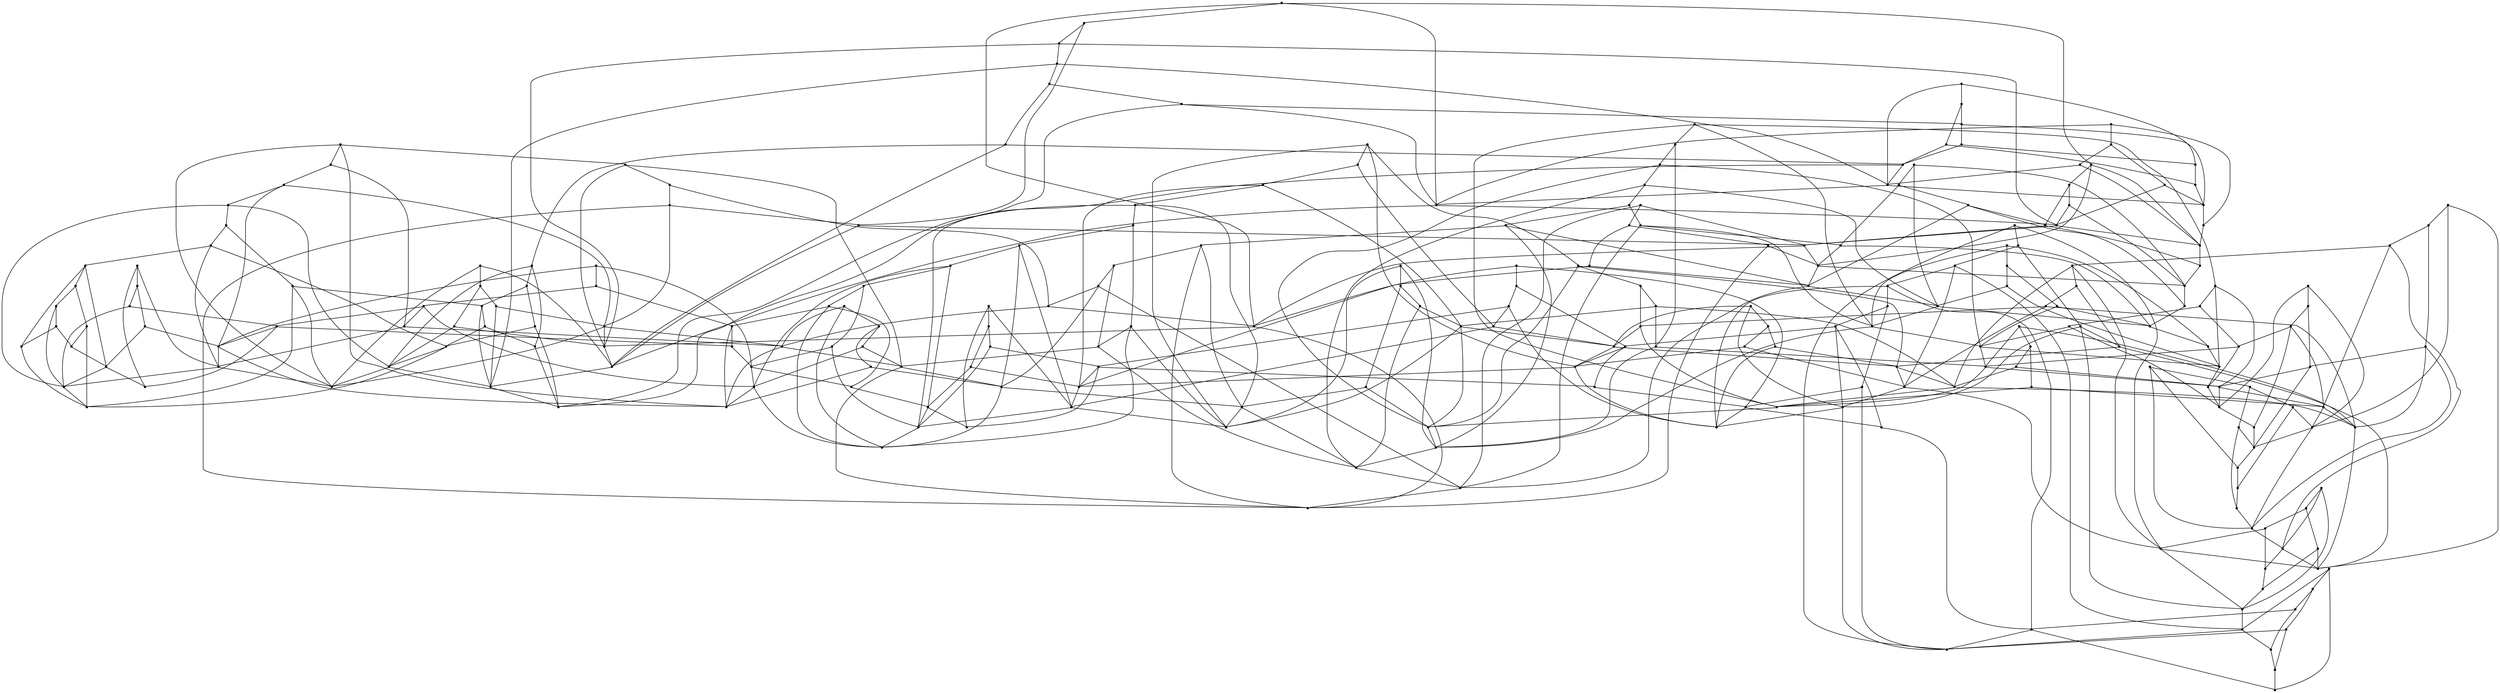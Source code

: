 graph {
  node [shape=point,comment="{\"directed\":false,\"doi\":\"10.4230/LIPIcs.GD.2024.27\",\"figure\":\"4 (2)\"}"]

  v0 [pos="1518.0823277284267,455.38334879785043"]
  v1 [pos="1451.644300442059,417.02866678978353"]
  v2 [pos="1518.0752049984198,532.0962097443553"]
  v3 [pos="1451.634761071514,570.4453284541036"]
  v4 [pos="1518.070371717344,685.5122673934292"]
  v5 [pos="1451.6324716225836,647.155900500729"]
  v6 [pos="1518.0752049984198,762.2204233790706"]
  v7 [pos="1451.6228050604318,800.5743742107868"]
  v8 [pos="1518.0607051551922,915.6364810281444"]
  v9 [pos="1451.6228050604316,877.2801141354443"]
  v10 [pos="1518.065538436268,992.3446370137858"]
  v11 [pos="1451.6125343381452,1030.698587845502"]
  v12 [pos="1495.927584809272,493.73501072968713"]
  v13 [pos="1495.9156287981896,723.8663453862499"]
  v14 [pos="1495.9083788765756,953.9881429599811"]
  v15 [pos="1451.6300549820453,493.73501072968713"]
  v16 [pos="1429.4824347928975,455.3809327368664"]
  v17 [pos="1385.1867174460745,455.3833487978503"]
  v18 [pos="1385.1746342433846,685.5122673934292"]
  v19 [pos="1451.6179717793557,723.8663453862499"]
  v20 [pos="1429.470478781815,685.5122673934292"]
  v21 [pos="1451.610849049349,953.9881429599811"]
  v22 [pos="1429.463228860201,915.6341921282649"]
  v23 [pos="1385.1632823924367,992.3446370137858"]
  v24 [pos="1385.1632823924367,915.6364810281444"]
  v25 [pos="1385.184904965671,532.0956057291094"]
  v26 [pos="1429.4824347928975,532.0889615614034"]
  v27 [pos="1385.1752384035192,762.2180073180866"]
  v28 [pos="1429.470478781815,762.2204233790706"]
  v29 [pos="1429.463228860201,992.3422209528019"]
  v30 [pos="1407.3299813226738,570.4501605760715"]
  v31 [pos="1407.3228585926672,800.5720853109073"]
  v32 [pos="1318.7397549492966,570.4453284541036"]
  v33 [pos="1407.3299813226738,647.1583165617129"]
  v34 [pos="1318.7421715898345,647.155900500729"]
  v35 [pos="1318.7276717466068,800.5720853109073"]
  v36 [pos="1407.3228585926672,877.2801141354443"]
  v37 [pos="1318.7276717466068,877.2801141354443"]
  v38 [pos="1318.7517109603791,417.0292708050297"]
  v39 [pos="1385.180071684595,608.8019496690126"]
  v40 [pos="1385.1728217629811,838.9236200816396"]
  v41 [pos="1318.7181323760624,1030.698587845502"]
  v42 [pos="1340.8896645873751,455.3809327368664"]
  v43 [pos="1252.3041443034667,455.3833487978503"]
  v44 [pos="1340.8896645873751,532.0889615614034"]
  v45 [pos="1252.3041443034667,532.0907736071413"]
  v46 [pos="1340.8825418573688,608.8042385688923"]
  v47 [pos="1340.8777085762927,685.5122673934292"]
  v48 [pos="1252.2802322813016,685.5099784935496"]
  v49 [pos="1340.8777085762927,762.2204233790706"]
  v50 [pos="1252.2802322813016,762.2204233790706"]
  v51 [pos="1340.8752919357548,838.9260361426235"]
  v52 [pos="1340.870585846286,915.6364810281444"]
  v53 [pos="1252.2706929107571,915.6341921282649"]
  v54 [pos="1340.870585846286,992.3446370137858"]
  v55 [pos="1252.2873550113081,992.3446370137858"]
  v56 [pos="1318.7397549492966,493.73501072968713"]
  v57 [pos="1318.7276717466068,723.8663453862499"]
  v58 [pos="1318.7205490166002,953.9905590209652"]
  v59 [pos="1296.6016741306933,608.8019496690126"]
  v60 [pos="1296.5945514006867,838.9236200816396"]
  v61 [pos="1274.4420979304628,493.73501072968713"]
  v62 [pos="1274.4302691109874,723.8663453862499"]
  v63 [pos="1274.4230191893735,953.9905590209652"]
  v64 [pos="1185.875910770858,570.4424355389781"]
  v65 [pos="1185.8710774897822,417.02214978318216"]
  v66 [pos="1252.3041443034667,608.8019496690126"]
  v67 [pos="1230.156651305926,570.447871676192"]
  v68 [pos="1185.8591214786995,647.1504643635151"]
  v69 [pos="1185.8542881976236,1030.6962989456226"]
  v70 [pos="1252.29702157346,838.9236200816396"]
  v71 [pos="1230.1494013843121,800.5695420888189"]
  v72 [pos="1185.849582108155,877.2746779982303"]
  v73 [pos="1230.156651305926,647.155900500729"]
  v74 [pos="1208.011447757316,685.5122673934292"]
  v75 [pos="1230.1494013843121,877.2776980744603"]
  v76 [pos="1185.8638275681683,800.5720853109073"]
  v77 [pos="1208.0037208671752,915.6364810281444"]
  v78 [pos="1208.0234037683986,455.3833487978503"]
  v79 [pos="1185.87349413032,493.73501072968713"]
  v80 [pos="1119.4216983524661,455.3809327368664"]
  v81 [pos="1208.0234037683986,532.0913776223873"]
  v82 [pos="1119.4283441139455,532.0889615614034"]
  v83 [pos="1119.4097423413837,685.5099784935496"]
  v84 [pos="1185.8614109276302,723.8640564863704"]
  v85 [pos="1208.011447757316,762.2204233790706"]
  v86 [pos="1119.416388102863,762.2180073180866"]
  v87 [pos="1185.8542881976236,953.9881429599811"]
  v88 [pos="1119.3995988107044,915.6341921282649"]
  v89 [pos="1208.003720867175,992.3446370137858"]
  v90 [pos="1119.4068487323184,992.3422209528019"]
  v91 [pos="1141.5758371114862,493.73742679067107"]
  v92 [pos="1141.561591651473,723.8640564863704"]
  v93 [pos="1141.5567583703971,953.9905590209652"]
  v94 [pos="1141.561591651473,570.4501605760715"]
  v95 [pos="1052.9736547270268,570.443039554224"]
  v96 [pos="1119.4139714623252,608.8042385688923"]
  v97 [pos="1141.561591651473,647.1583165617129"]
  v98 [pos="1052.9736547270265,647.154088454991"]
  v99 [pos="1141.554341729859,800.5720853109073"]
  v100 [pos="1119.4068487323184,838.9260361426236"]
  v101 [pos="1052.961698715944,800.5720853109073"]
  v102 [pos="1141.554341729859,877.2801141354443"]
  v103 [pos="1052.9639881648748,877.2783020897062"]
  v104 [pos="1052.9856107381092,417.02685474404575"]
  v105 [pos="1075.1164416350987,608.8042385688923"]
  v106 [pos="1075.1091917134847,838.9260361426235"]
  v107 [pos="1052.9520321537923,1030.6962989456226"]
  v108 [pos="1097.2687679137152,493.7325946687031"]
  v109 [pos="1097.2568119026328,723.8640564863704"]
  v110 [pos="1097.2495619810188,953.9857268989972"]
  v111 [pos="986.526088070114,455.3809327368664"]
  v112 [pos="1052.9712380864885,493.7325946687031"]
  v113 [pos="1030.8236178973407,455.37851667588245"]
  v114 [pos="986.5260880701142,532.0889615614034"]
  v115 [pos="986.5141320590317,685.5099784935496"]
  v116 [pos="1052.959282075406,723.8640564863704"]
  v117 [pos="1030.8116618862582,685.5099784935496"]
  v118 [pos="986.504592688487,992.3422209528019"]
  v119 [pos="986.5045926884872,915.6341921282649"]
  v120 [pos="1052.9520321537923,953.9857268989972"]
  v121 [pos="1030.8045391562516,915.6316489061766"]
  v122 [pos="1030.8236178973407,532.0865455004193"]
  v123 [pos="986.5141320590316,762.2180073180866"]
  v124 [pos="1030.8116618862582,762.2180073180866"]
  v125 [pos="1030.8045391562516,992.339804891818"]
  v126 [pos="1008.6712916187241,570.447871676192"]
  v127 [pos="1008.6641688887175,800.5695420888189"]
  v128 [pos="920.0809380537397,570.4453284541036"]
  v129 [pos="1008.671291618724,647.155900500729"]
  v130 [pos="920.0833546942777,647.153484439745"]
  v131 [pos="920.0689820426572,800.5720853109073"]
  v132 [pos="1008.6641688887175,877.2776980744603"]
  v133 [pos="920.0762319642711,877.2801141354443"]
  v134 [pos="920.0930212564294,417.02685474404575"]
  v135 [pos="986.5213819806455,608.7994064469243"]
  v136 [pos="986.5141320590317,838.92133118176"]
  v137 [pos="920.0594426721127,1030.6962989456226"]
  v138 [pos="942.2309748834257,455.37851667588245"]
  v139 [pos="853.6334985884346,455.3809327368664"]
  v140 [pos="942.2309748834256,532.0865455004193"]
  v141 [pos="853.6454545995172,532.0889615614034"]
  v142 [pos="942.2237249618116,608.8019496690126"]
  v143 [pos="942.219018872343,685.5099784935496"]
  v144 [pos="853.6214789815484,685.5080392867072"]
  v145 [pos="942.2190188723431,762.2180073180866"]
  v146 [pos="853.6359152289725,762.2149872418566"]
  v147 [pos="942.2166022318052,838.9236200816396"]
  v148 [pos="942.2117689507292,915.6341921282649"]
  v149 [pos="853.6263122626243,915.6341921282649"]
  v150 [pos="942.2117689507292,992.3422209528019"]
  v151 [pos="853.6118760152003,992.3422209528019"]
  v152 [pos="920.0809380537397,493.7325946687031"]
  v153 [pos="920.0689820426572,723.8640564863704"]
  v154 [pos="920.0618593126505,953.9881429599811"]
  v155 [pos="897.9286117751232,608.7971175470448"]
  v156 [pos="897.9214890451167,838.9236200816396"]
  v157 [pos="875.7834718223169,493.7325946687031"]
  v158 [pos="875.7714522154307,723.8640564863704"]
  v159 [pos="875.7642022938168,953.9881429599811"]
  v160 [pos="787.1931818531361,417.02214978318216"]
  v161 [pos="853.6310819478967,608.7971175470448"]
  v162 [pos="831.4835253545524,570.443039554224"]
  v163 [pos="787.1859319315222,647.146236256793"]
  v164 [pos="787.1811622462499,1030.6962989456226"]
  v165 [pos="853.6238956220864,838.9236200816396"]
  v166 [pos="831.4763390287421,800.5695420888189"]
  v167 [pos="787.1763925609775,877.2746779982303"]
  v168 [pos="831.4835253545524,647.151068378761"]
  v169 [pos="787.1859319315222,570.452099782914"]
  v170 [pos="809.3401342863458,685.5099784935496"]
  v171 [pos="831.4763390287421,877.2776980744603"]
  v172 [pos="787.1763925609775,800.5786023175089"]
  v173 [pos="809.3287188395942,915.6364810281444"]
  v174 [pos="809.3461122918873,455.3833487978503"]
  v175 [pos="720.7456151962236,455.3809327368664"]
  v176 [pos="787.1979515384083,493.73501072968713"]
  v177 [pos="809.346112291887,532.0913776223873"]
  v178 [pos="720.7504484772996,532.0889615614034"]
  v179 [pos="787.1907652125981,723.8615132642819"]
  v180 [pos="720.7360122298754,685.5074352714612"]
  v181 [pos="809.3401342863459,762.2180073180866"]
  v182 [pos="720.7407819151476,762.2155912571026"]
  v183 [pos="720.7282217439307,915.6341921282649"]
  v184 [pos="787.1811622462499,953.9881429599811"]
  v185 [pos="809.3287188395942,992.3446370137858"]
  v186 [pos="720.7336591851413,992.3422209528019"]
  v187 [pos="742.9003581153783,493.73742679067107"]
  v188 [pos="742.893171789568,723.8640564863704"]
  v189 [pos="742.8835688232198,953.9905590209652"]
  v190 [pos="742.8908187448337,570.4453284541036"]
  v191 [pos="654.2933424498426,570.4453284541036"]
  v192 [pos="720.7431985556857,608.7994064469243"]
  v193 [pos="742.8908187448336,647.153484439745"]
  v194 [pos="654.2981121351149,647.152880424499"]
  v195 [pos="742.8812157784855,800.5720853109073"]
  v196 [pos="720.7336591851412,838.9260361426235"]
  v197 [pos="654.2885091687667,800.5695420888189"]
  v198 [pos="742.8812157784854,877.2801141354443"]
  v199 [pos="654.2909258093046,877.2783020897062"]
  v200 [pos="654.3077151014631,417.0268547440455"]
  v201 [pos="676.4456687284592,608.7994064469243"]
  v202 [pos="676.4361293579145,838.9260361426235"]
  v203 [pos="654.2789062024185,1030.6962989456226"]
  v204 [pos="698.5932889176071,493.7325946687031"]
  v205 [pos="698.5836223554552,723.8592243644024"]
  v206 [pos="698.5764996254487,953.9857268989972"]
  v207 [pos="587.8506090740061,532.0907736071414"]
  v208 [pos="587.8494007537371,455.3809327368664"]
  v209 [pos="654.295695494577,493.7325946687031"]
  v210 [pos="632.1481389012326,455.37851667588245"]
  v211 [pos="587.8433591523922,762.2161952723486"]
  v212 [pos="587.839797787389,685.5074352714612"]
  v213 [pos="654.2860925282288,723.8592243644024"]
  v214 [pos="632.1379317747499,685.5051463715816"]
  v215 [pos="587.8326114615787,992.3422209528019"]
  v216 [pos="587.8326114615787,915.6341921282649"]
  v217 [pos="654.2789062024185,953.9857268989972"]
  v218 [pos="632.1307454489397,915.6316489061766"]
  v219 [pos="632.1481389012326,532.0865455004193"]
  v220 [pos="632.1379317747499,762.2131751961186"]
  v221 [pos="632.1307454489397,992.339804891818"]
  v222 [pos="609.9981656673503,570.443039554224"]
  v223 [pos="609.9909793415402,800.5695420888189"]
  v224 [pos="521.4030742149955,570.443039554224"]
  v225 [pos="609.9977204967249,647.151068378761"]
  v226 [pos="521.4030742149955,647.152880424499"]
  v227 [pos="521.3958560912835,800.5701461040649"]
  v228 [pos="609.9904705751111,877.2776980744603"]
  v229 [pos="521.3958560912833,877.2783020897062"]
  v230 [pos="521.4126453834419,417.0268547440455"]
  v231 [pos="587.8488919873081,608.7947014860607"]
  v232 [pos="587.8417056614978,838.92133118176"]
  v233 [pos="521.386284922837,1030.6962989456226"]
  v234 [pos="543.555432291514,455.3809327368664"]
  v235 [pos="454.95553935598497,455.3809327368664"]
  v236 [pos="543.5549871208885,532.0889615614034"]
  v237 [pos="454.95553935598497,532.0889615614034"]
  v238 [pos="543.5511077768671,608.7971175470448"]
  v239 [pos="543.5458293251658,685.5074352714612"]
  v240 [pos="454.94596818753854,685.5068312562153"]
  v241 [pos="543.5453841545403,762.2155912571026"]
  v242 [pos="454.94596818753854,762.2149872418566"]
  v243 [pos="543.5439214510568,838.9236200816396"]
  v244 [pos="543.5386429993555,915.6341921282649"]
  v245 [pos="454.9387500638265,915.6322529214226"]
  v246 [pos="543.5381978287301,992.3422209528019"]
  v247 [pos="454.9387500638265,992.3422209528019"]
  v248 [pos="521.4061904093734,493.73501072968713"]
  v249 [pos="521.3965874430252,723.8615132642819"]
  v250 [pos="521.389401117215,953.9881429599811"]
  v251 [pos="477.10840619893236,493.73501072968713"]
  v252 [pos="477.0988032325842,723.8615132642819"]
  v253 [pos="477.09161690677394,953.9881429599811"]

  v0 -- v1 [id="-1",pos="1518.0823277284267,455.38334879785043 1451.644300442059,417.02866678978353 1451.644300442059,417.02866678978353 1451.644300442059,417.02866678978353"]
  v247 -- v245 [id="-2",pos="454.9387500638265,992.3422209528019 454.9387500638265,915.6322529214226 454.9387500638265,915.6322529214226 454.9387500638265,915.6322529214226"]
  v245 -- v229 [id="-3",pos="454.9387500638265,915.6322529214226 521.3958560912833,877.2783020897062 521.3958560912833,877.2783020897062 521.3958560912833,877.2783020897062"]
  v242 -- v240 [id="-4",pos="454.94596818753854,762.2149872418566 454.94596818753854,685.5068312562153 454.94596818753854,685.5068312562153 454.94596818753854,685.5068312562153"]
  v240 -- v226 [id="-5",pos="454.94596818753854,685.5068312562153 521.4030742149955,647.152880424499 521.4030742149955,647.152880424499 521.4030742149955,647.152880424499"]
  v237 -- v235 [id="-6",pos="454.95553935598497,532.0889615614034 454.95553935598497,455.3809327368664 454.95553935598497,455.3809327368664 454.95553935598497,455.3809327368664"]
  v235 -- v230 [id="-7",pos="454.95553935598497,455.3809327368664 521.4126453834419,417.0268547440455 521.4126453834419,417.0268547440455 521.4126453834419,417.0268547440455"]
  v253 -- v233 [id="-8",pos="477.09161690677394,953.9881429599811 521.386284922837,1030.6962989456226 521.386284922837,1030.6962989456226 521.386284922837,1030.6962989456226"]
  v253 -- v229 [id="-9",pos="477.09161690677394,953.9881429599811 521.3958560912833,877.2783020897062 521.3958560912833,877.2783020897062 521.3958560912833,877.2783020897062"]
  v253 -- v250 [id="-10",pos="477.09161690677394,953.9881429599811 521.389401117215,953.9881429599811 521.389401117215,953.9881429599811 521.389401117215,953.9881429599811"]
  v252 -- v249 [id="-11",pos="477.0988032325842,723.8615132642819 521.3965874430252,723.8615132642819 521.3965874430252,723.8615132642819 521.3965874430252,723.8615132642819"]
  v252 -- v226 [id="-12",pos="477.0988032325842,723.8615132642819 521.4030742149955,647.152880424499 521.4030742149955,647.152880424499 521.4030742149955,647.152880424499"]
  v252 -- v227 [id="-13",pos="477.0988032325842,723.8615132642819 521.3958560912835,800.5701461040649 521.3958560912835,800.5701461040649 521.3958560912835,800.5701461040649"]
  v251 -- v248 [id="-14",pos="477.10840619893236,493.73501072968713 521.4061904093734,493.73501072968713 521.4061904093734,493.73501072968713 521.4061904093734,493.73501072968713"]
  v251 -- v230 [id="-15",pos="477.10840619893236,493.73501072968713 521.4126453834419,417.0268547440455 521.4126453834419,417.0268547440455 521.4126453834419,417.0268547440455"]
  v251 -- v224 [id="-16",pos="477.10840619893236,493.73501072968713 521.4030742149955,570.443039554224 521.4030742149955,570.443039554224 521.4030742149955,570.443039554224"]
  v233 -- v247 [id="-17",pos="521.386284922837,1030.6962989456226 454.9387500638265,992.3422209528019 454.9387500638265,992.3422209528019 454.9387500638265,992.3422209528019"]
  v229 -- v227 [id="-18",pos="521.3958560912833,877.2783020897062 521.3958560912835,800.5701461040649 521.3958560912835,800.5701461040649 521.3958560912835,800.5701461040649"]
  v250 -- v244 [id="-20",pos="521.389401117215,953.9881429599811 543.5386429993555,915.6341921282649 543.5386429993555,915.6341921282649 543.5386429993555,915.6341921282649"]
  v250 -- v246 [id="-21",pos="521.389401117215,953.9881429599811 543.5381978287301,992.3422209528019 543.5381978287301,992.3422209528019 543.5381978287301,992.3422209528019"]
  v227 -- v211 [id="-22",pos="521.3958560912835,800.5701461040649 587.8433591523922,762.2161952723486 587.8433591523922,762.2161952723486 587.8433591523922,762.2161952723486"]
  v227 -- v242 [id="-23",pos="521.3958560912835,800.5701461040649 454.94596818753854,762.2149872418566 454.94596818753854,762.2149872418566 454.94596818753854,762.2149872418566"]
  v226 -- v224 [id="-24",pos="521.4030742149955,647.152880424499 521.4030742149955,570.443039554224 521.4030742149955,570.443039554224 521.4030742149955,570.443039554224"]
  v249 -- v241 [id="-26",pos="521.3965874430252,723.8615132642819 543.5453841545403,762.2155912571026 543.5453841545403,762.2155912571026 543.5453841545403,762.2155912571026"]
  v249 -- v239 [id="-27",pos="521.3965874430252,723.8615132642819 543.5458293251658,685.5074352714612 543.5458293251658,685.5074352714612 543.5458293251658,685.5074352714612"]
  v224 -- v207 [id="-28",pos="521.4030742149955,570.443039554224 587.8506090740061,532.0907736071414 587.8506090740061,532.0907736071414 587.8506090740061,532.0907736071414"]
  v224 -- v237 [id="-29",pos="521.4030742149955,570.443039554224 454.95553935598497,532.0889615614034 454.95553935598497,532.0889615614034 454.95553935598497,532.0889615614034"]
  v248 -- v234 [id="-30",pos="521.4061904093734,493.73501072968713 543.555432291514,455.3809327368664 543.555432291514,455.3809327368664 543.555432291514,455.3809327368664"]
  v248 -- v236 [id="-31",pos="521.4061904093734,493.73501072968713 543.5549871208885,532.0889615614034 543.5549871208885,532.0889615614034 543.5549871208885,532.0889615614034"]
  v246 -- v216 [id="-32",pos="543.5381978287301,992.3422209528019 587.8326114615787,915.6341921282649 587.8326114615787,915.6341921282649 587.8326114615787,915.6341921282649"]
  v246 -- v247 [id="-33",pos="543.5381978287301,992.3422209528019 454.9387500638265,992.3422209528019 454.9387500638265,992.3422209528019 454.9387500638265,992.3422209528019"]
  v244 -- v245 [id="-34",pos="543.5386429993555,915.6341921282649 454.9387500638265,915.6322529214226 454.9387500638265,915.6322529214226 454.9387500638265,915.6322529214226"]
  v244 -- v215 [id="-35",pos="543.5386429993555,915.6341921282649 587.8326114615787,992.3422209528019 587.8326114615787,992.3422209528019 587.8326114615787,992.3422209528019"]
  v243 -- v232 [id="-36",pos="543.5439214510568,838.9236200816396 587.8417056614978,838.92133118176 587.8417056614978,838.92133118176 587.8417056614978,838.92133118176"]
  v243 -- v216 [id="-37",pos="543.5439214510568,838.9236200816396 587.8326114615787,915.6341921282649 587.8326114615787,915.6341921282649 587.8326114615787,915.6341921282649"]
  v243 -- v211 [id="-38",pos="543.5439214510568,838.9236200816396 587.8433591523922,762.2161952723486 587.8433591523922,762.2161952723486 587.8433591523922,762.2161952723486"]
  v241 -- v242 [id="-39",pos="543.5453841545403,762.2155912571026 454.94596818753854,762.2149872418566 454.94596818753854,762.2149872418566 454.94596818753854,762.2149872418566"]
  v241 -- v212 [id="-40",pos="543.5453841545403,762.2155912571026 587.839797787389,685.5074352714612 587.839797787389,685.5074352714612 587.839797787389,685.5074352714612"]
  v239 -- v240 [id="-41",pos="543.5458293251658,685.5074352714612 454.94596818753854,685.5068312562153 454.94596818753854,685.5068312562153 454.94596818753854,685.5068312562153"]
  v239 -- v211 [id="-42",pos="543.5458293251658,685.5074352714612 587.8433591523922,762.2161952723486 587.8433591523922,762.2161952723486 587.8433591523922,762.2161952723486"]
  v238 -- v207 [id="-43",pos="543.5511077768671,608.7971175470448 587.8506090740061,532.0907736071414 587.8506090740061,532.0907736071414 587.8506090740061,532.0907736071414"]
  v238 -- v231 [id="-44",pos="543.5511077768671,608.7971175470448 587.8488919873081,608.7947014860607 587.8488919873081,608.7947014860607 587.8488919873081,608.7947014860607"]
  v238 -- v212 [id="-45",pos="543.5511077768671,608.7971175470448 587.839797787389,685.5074352714612 587.839797787389,685.5074352714612 587.839797787389,685.5074352714612"]
  v236 -- v208 [id="-46",pos="543.5549871208885,532.0889615614034 587.8494007537371,455.3809327368664 587.8494007537371,455.3809327368664 587.8494007537371,455.3809327368664"]
  v236 -- v237 [id="-47",pos="543.5549871208885,532.0889615614034 454.95553935598497,532.0889615614034 454.95553935598497,532.0889615614034 454.95553935598497,532.0889615614034"]
  v234 -- v207 [id="-48",pos="543.555432291514,455.3809327368664 587.8506090740061,532.0907736071414 587.8506090740061,532.0907736071414 587.8506090740061,532.0907736071414"]
  v234 -- v235 [id="-49",pos="543.555432291514,455.3809327368664 454.95553935598497,455.3809327368664 454.95553935598497,455.3809327368664 454.95553935598497,455.3809327368664"]
  v215 -- v233 [id="-50",pos="587.8326114615787,992.3422209528019 521.386284922837,1030.6962989456226 521.386284922837,1030.6962989456226 521.386284922837,1030.6962989456226"]
  v216 -- v229 [id="-51",pos="587.8326114615787,915.6341921282649 521.3958560912833,877.2783020897062 521.3958560912833,877.2783020897062 521.3958560912833,877.2783020897062"]
  v216 -- v215 [id="-52",pos="587.8326114615787,915.6341921282649 587.8326114615787,992.3422209528019 587.8326114615787,992.3422209528019 587.8326114615787,992.3422209528019"]
  v232 -- v223 [id="-53",pos="587.8417056614978,838.92133118176 609.9909793415402,800.5695420888189 609.9909793415402,800.5695420888189 609.9909793415402,800.5695420888189"]
  v232 -- v228 [id="-54",pos="587.8417056614978,838.92133118176 609.9904705751111,877.2776980744603 609.9904705751111,877.2776980744603 609.9904705751111,877.2776980744603"]
  v212 -- v226 [id="-55",pos="587.839797787389,685.5074352714612 521.4030742149955,647.152880424499 521.4030742149955,647.152880424499 521.4030742149955,647.152880424499"]
  v212 -- v211 [id="-56",pos="587.839797787389,685.5074352714612 587.8433591523922,762.2161952723486 587.8433591523922,762.2161952723486 587.8433591523922,762.2161952723486"]
  v231 -- v225 [id="-57",pos="587.8488919873081,608.7947014860607 609.9977204967249,647.151068378761 609.9977204967249,647.151068378761 609.9977204967249,647.151068378761"]
  v231 -- v222 [id="-58",pos="587.8488919873081,608.7947014860607 609.9981656673503,570.443039554224 609.9981656673503,570.443039554224 609.9981656673503,570.443039554224"]
  v208 -- v230 [id="-59",pos="587.8494007537371,455.3809327368664 521.4126453834419,417.0268547440455 521.4126453834419,417.0268547440455 521.4126453834419,417.0268547440455"]
  v208 -- v207 [id="-60",pos="587.8494007537371,455.3809327368664 587.8506090740061,532.0907736071414 587.8506090740061,532.0907736071414 587.8506090740061,532.0907736071414"]
  v228 -- v218 [id="-61",pos="609.9904705751111,877.2776980744603 632.1307454489397,915.6316489061766 632.1307454489397,915.6316489061766 632.1307454489397,915.6316489061766"]
  v225 -- v214 [id="-62",pos="609.9977204967249,647.151068378761 632.1379317747499,685.5051463715816 632.1379317747499,685.5051463715816 632.1379317747499,685.5051463715816"]
  v228 -- v197 [id="-63",pos="609.9904705751111,877.2776980744603 654.2885091687667,800.5695420888189 654.2885091687667,800.5695420888189 654.2885091687667,800.5695420888189"]
  v228 -- v229 [id="-64",pos="609.9904705751111,877.2776980744603 521.3958560912833,877.2783020897062 521.3958560912833,877.2783020897062 521.3958560912833,877.2783020897062"]
  v223 -- v227 [id="-65",pos="609.9909793415402,800.5695420888189 521.3958560912835,800.5701461040649 521.3958560912835,800.5701461040649 521.3958560912835,800.5701461040649"]
  v223 -- v199 [id="-66",pos="609.9909793415402,800.5695420888189 654.2909258093046,877.2783020897062 654.2909258093046,877.2783020897062 654.2909258093046,877.2783020897062"]
  v225 -- v226 [id="-67",pos="609.9977204967249,647.151068378761 521.4030742149955,647.152880424499 521.4030742149955,647.152880424499 521.4030742149955,647.152880424499"]
  v225 -- v191 [id="-68",pos="609.9977204967249,647.151068378761 654.2933424498426,570.4453284541036 654.2933424498426,570.4453284541036 654.2933424498426,570.4453284541036"]
  v222 -- v224 [id="-69",pos="609.9981656673503,570.443039554224 521.4030742149955,570.443039554224 521.4030742149955,570.443039554224 521.4030742149955,570.443039554224"]
  v222 -- v194 [id="-70",pos="609.9981656673503,570.443039554224 654.2981121351149,647.152880424499 654.2981121351149,647.152880424499 654.2981121351149,647.152880424499"]
  v223 -- v220 [id="-71",pos="609.9909793415402,800.5695420888189 621.0599561550382,781.3879252926495 621.0599561550382,781.3879252926495 621.0599561550382,781.3879252926495 632.1379317747499,762.2131751961186 632.1379317747499,762.2131751961186 632.1379317747499,762.2131751961186"]
  v222 -- v219 [id="-72",pos="609.9981656673503,570.443039554224 621.0671424808485,551.2611684358458 621.0671424808485,551.2611684358458 621.0671424808485,551.2611684358458 632.1481389012326,532.0865455004193 632.1481389012326,532.0865455004193 632.1481389012326,532.0865455004193"]
  v221 -- v186 [id="-73",pos="632.1307454489397,992.339804891818 720.7336591851413,992.3422209528019 720.7336591851413,992.3422209528019 720.7336591851413,992.3422209528019"]
  v221 -- v216 [id="-74",pos="632.1307454489397,992.339804891818 587.8326114615787,915.6341921282649 587.8326114615787,915.6341921282649 587.8326114615787,915.6341921282649"]
  v218 -- v215 [id="-75",pos="632.1307454489397,915.6316489061766 587.8326114615787,992.3422209528019 587.8326114615787,992.3422209528019 587.8326114615787,992.3422209528019"]
  v218 -- v183 [id="-76",pos="632.1307454489397,915.6316489061766 720.7282217439307,915.6341921282649 720.7282217439307,915.6341921282649 720.7282217439307,915.6341921282649"]
  v220 -- v182 [id="-78",pos="632.1379317747499,762.2131751961186 720.7407819151476,762.2155912571026 720.7407819151476,762.2155912571026 720.7407819151476,762.2155912571026"]
  v220 -- v213 [id="-79",pos="632.1379317747499,762.2131751961186 654.2860925282288,723.8592243644024 654.2860925282288,723.8592243644024 654.2860925282288,723.8592243644024"]
  v220 -- v212 [id="-80",pos="632.1379317747499,762.2131751961186 587.839797787389,685.5074352714612 587.839797787389,685.5074352714612 587.839797787389,685.5074352714612"]
  v214 -- v211 [id="-81",pos="632.1379317747499,685.5051463715816 587.8433591523922,762.2161952723486 587.8433591523922,762.2161952723486 587.8433591523922,762.2161952723486"]
  v214 -- v180 [id="-82",pos="632.1379317747499,685.5051463715816 720.7360122298754,685.5074352714612 720.7360122298754,685.5074352714612 720.7360122298754,685.5074352714612"]
  v221 -- v217 [id="-83",pos="632.1307454489397,992.339804891818 654.2789062024185,953.9857268989972 654.2789062024185,953.9857268989972 654.2789062024185,953.9857268989972"]
  v219 -- v178 [id="-84",pos="632.1481389012326,532.0865455004193 720.7504484772996,532.0889615614034 720.7504484772996,532.0889615614034 720.7504484772996,532.0889615614034"]
  v219 -- v208 [id="-85",pos="632.1481389012326,532.0865455004193 587.8494007537371,455.3809327368664 587.8494007537371,455.3809327368664 587.8494007537371,455.3809327368664"]
  v219 -- v209 [id="-86",pos="632.1481389012326,532.0865455004193 654.295695494577,493.7325946687031 654.295695494577,493.7325946687031 654.295695494577,493.7325946687031"]
  v210 -- v175 [id="-87",pos="632.1481389012326,455.37851667588245 720.7456151962236,455.3809327368664 720.7456151962236,455.3809327368664 720.7456151962236,455.3809327368664"]
  v210 -- v207 [id="-88",pos="632.1481389012326,455.37851667588245 587.8506090740061,532.0907736071414 587.8506090740061,532.0907736071414 587.8506090740061,532.0907736071414"]
  v217 -- v218 [id="-90",pos="654.2789062024185,953.9857268989972 632.1307454489397,915.6316489061766 632.1307454489397,915.6316489061766 632.1307454489397,915.6316489061766"]
  v217 -- v206 [id="-91",pos="654.2789062024185,953.9857268989972 698.5764996254487,953.9857268989972 698.5764996254487,953.9857268989972 698.5764996254487,953.9857268989972"]
  v199 -- v197 [id="-92",pos="654.2909258093046,877.2783020897062 654.2885091687667,800.5695420888189 654.2885091687667,800.5695420888189 654.2885091687667,800.5695420888189"]
  v199 -- v216 [id="-93",pos="654.2909258093046,877.2783020897062 587.8326114615787,915.6341921282649 587.8326114615787,915.6341921282649 587.8326114615787,915.6341921282649"]
  v203 -- v215 [id="-94",pos="654.2789062024185,1030.6962989456226 587.8326114615787,992.3422209528019 587.8326114615787,992.3422209528019 587.8326114615787,992.3422209528019"]
  v213 -- v205 [id="-95",pos="654.2860925282288,723.8592243644024 698.5836223554552,723.8592243644024 698.5836223554552,723.8592243644024 698.5836223554552,723.8592243644024"]
  v213 -- v214 [id="-96",pos="654.2860925282288,723.8592243644024 632.1379317747499,685.5051463715816 632.1379317747499,685.5051463715816 632.1379317747499,685.5051463715816"]
  v194 -- v191 [id="-97",pos="654.2981121351149,647.152880424499 654.2933424498426,570.4453284541036 654.2933424498426,570.4453284541036 654.2933424498426,570.4453284541036"]
  v194 -- v212 [id="-98",pos="654.2981121351149,647.152880424499 587.839797787389,685.5074352714612 587.839797787389,685.5074352714612 587.839797787389,685.5074352714612"]
  v197 -- v211 [id="-99",pos="654.2885091687667,800.5695420888189 587.8433591523922,762.2161952723486 587.8433591523922,762.2161952723486 587.8433591523922,762.2161952723486"]
  v191 -- v178 [id="-100",pos="654.2933424498426,570.4453284541036 720.7504484772996,532.0889615614034 720.7504484772996,532.0889615614034 720.7504484772996,532.0889615614034"]
  v209 -- v210 [id="-101",pos="654.295695494577,493.7325946687031 632.1481389012326,455.37851667588245 632.1481389012326,455.37851667588245 632.1481389012326,455.37851667588245"]
  v209 -- v204 [id="-102",pos="654.295695494577,493.7325946687031 698.5932889176071,493.7325946687031 698.5932889176071,493.7325946687031 698.5932889176071,493.7325946687031"]
  v200 -- v208 [id="-103",pos="654.3077151014631,417.0268547440455 587.8494007537371,455.3809327368664 587.8494007537371,455.3809327368664 587.8494007537371,455.3809327368664"]
  v191 -- v207 [id="-104",pos="654.2933424498426,570.4453284541036 587.8506090740061,532.0907736071414 587.8506090740061,532.0907736071414 587.8506090740061,532.0907736071414"]
  v202 -- v182 [id="-105",pos="676.4361293579145,838.9260361426235 720.7407819151476,762.2155912571026 720.7407819151476,762.2155912571026 720.7407819151476,762.2155912571026"]
  v202 -- v183 [id="-106",pos="676.4361293579145,838.9260361426235 720.7282217439307,915.6341921282649 720.7282217439307,915.6341921282649 720.7282217439307,915.6341921282649"]
  v201 -- v180 [id="-107",pos="676.4456687284592,608.7994064469243 720.7360122298754,685.5074352714612 720.7360122298754,685.5074352714612 720.7360122298754,685.5074352714612"]
  v201 -- v178 [id="-108",pos="676.4456687284592,608.7994064469243 720.7504484772996,532.0889615614034 720.7504484772996,532.0889615614034 720.7504484772996,532.0889615614034"]
  v206 -- v203 [id="-109",pos="698.5764996254487,953.9857268989972 654.2789062024185,1030.6962989456226 654.2789062024185,1030.6962989456226 654.2789062024185,1030.6962989456226"]
  v206 -- v199 [id="-110",pos="698.5764996254487,953.9857268989972 654.2909258093046,877.2783020897062 654.2909258093046,877.2783020897062 654.2909258093046,877.2783020897062"]
  v206 -- v189 [id="-111",pos="698.5764996254487,953.9857268989972 742.8835688232198,953.9905590209652 742.8835688232198,953.9905590209652 742.8835688232198,953.9905590209652"]
  v205 -- v197 [id="-112",pos="698.5836223554552,723.8592243644024 654.2885091687667,800.5695420888189 654.2885091687667,800.5695420888189 654.2885091687667,800.5695420888189"]
  v205 -- v194 [id="-113",pos="698.5836223554552,723.8592243644024 654.2981121351149,647.152880424499 654.2981121351149,647.152880424499 654.2981121351149,647.152880424499"]
  v205 -- v188 [id="-114",pos="698.5836223554552,723.8592243644024 742.893171789568,723.8640564863704 742.893171789568,723.8640564863704 742.893171789568,723.8640564863704"]
  v204 -- v191 [id="-115",pos="698.5932889176071,493.7325946687031 654.2933424498426,570.4453284541036 654.2933424498426,570.4453284541036 654.2933424498426,570.4453284541036"]
  v204 -- v200 [id="-116",pos="698.5932889176071,493.7325946687031 654.3077151014631,417.0268547440455 654.3077151014631,417.0268547440455 654.3077151014631,417.0268547440455"]
  v204 -- v187 [id="-117",pos="698.5932889176071,493.7325946687031 742.9003581153783,493.73742679067107 742.9003581153783,493.73742679067107 742.9003581153783,493.73742679067107"]
  v183 -- v186 [id="-118",pos="720.7282217439307,915.6341921282649 720.7336591851413,992.3422209528019 720.7336591851413,992.3422209528019 720.7336591851413,992.3422209528019"]
  v186 -- v203 [id="-119",pos="720.7336591851413,992.3422209528019 654.2789062024185,1030.6962989456226 654.2789062024185,1030.6962989456226 654.2789062024185,1030.6962989456226"]
  v183 -- v199 [id="-120",pos="720.7282217439307,915.6341921282649 654.2909258093046,877.2783020897062 654.2909258093046,877.2783020897062 654.2909258093046,877.2783020897062"]
  v196 -- v202 [id="-121",pos="720.7336591851412,838.9260361426235 676.4361293579145,838.9260361426235 676.4361293579145,838.9260361426235 676.4361293579145,838.9260361426235"]
  v196 -- v198 [id="-122",pos="720.7336591851412,838.9260361426235 742.8812157784854,877.2801141354443 742.8812157784854,877.2801141354443 742.8812157784854,877.2801141354443"]
  v182 -- v172 [id="-123",pos="720.7407819151476,762.2155912571026 787.1763925609775,800.5786023175089 787.1763925609775,800.5786023175089 787.1763925609775,800.5786023175089"]
  v180 -- v182 [id="-124",pos="720.7360122298754,685.5074352714612 720.7407819151476,762.2155912571026 720.7407819151476,762.2155912571026 720.7407819151476,762.2155912571026"]
  v182 -- v197 [id="-125",pos="720.7407819151476,762.2155912571026 654.2885091687667,800.5695420888189 654.2885091687667,800.5695420888189 654.2885091687667,800.5695420888189"]
  v180 -- v194 [id="-126",pos="720.7360122298754,685.5074352714612 654.2981121351149,647.152880424499 654.2981121351149,647.152880424499 654.2981121351149,647.152880424499"]
  v192 -- v201 [id="-127",pos="720.7431985556857,608.7994064469243 676.4456687284592,608.7994064469243 676.4456687284592,608.7994064469243 676.4456687284592,608.7994064469243"]
  v192 -- v193 [id="-128",pos="720.7431985556857,608.7994064469243 742.8908187448336,647.153484439745 742.8908187448336,647.153484439745 742.8908187448336,647.153484439745"]
  v175 -- v178 [id="-129",pos="720.7456151962236,455.3809327368664 720.7504484772996,532.0889615614034 720.7504484772996,532.0889615614034 720.7504484772996,532.0889615614034"]
  v175 -- v200 [id="-130",pos="720.7456151962236,455.3809327368664 654.3077151014631,417.0268547440455 654.3077151014631,417.0268547440455 654.3077151014631,417.0268547440455"]
  v189 -- v167 [id="-131",pos="742.8835688232198,953.9905590209652 787.1763925609775,877.2746779982303 787.1763925609775,877.2746779982303 787.1763925609775,877.2746779982303"]
  v189 -- v164 [id="-132",pos="742.8835688232198,953.9905590209652 787.1811622462499,1030.6962989456226 787.1811622462499,1030.6962989456226 787.1811622462499,1030.6962989456226"]
  v198 -- v172 [id="-133",pos="742.8812157784854,877.2801141354443 787.1763925609775,800.5786023175089 787.1763925609775,800.5786023175089 787.1763925609775,800.5786023175089"]
  v198 -- v199 [id="-134",pos="742.8812157784854,877.2801141354443 654.2909258093046,877.2783020897062 654.2909258093046,877.2783020897062 654.2909258093046,877.2783020897062"]
  v195 -- v197 [id="-135",pos="742.8812157784855,800.5720853109073 654.2885091687667,800.5695420888189 654.2885091687667,800.5695420888189 654.2885091687667,800.5695420888189"]
  v195 -- v196 [id="-136",pos="742.8812157784855,800.5720853109073 720.7336591851412,838.9260361426235 720.7336591851412,838.9260361426235 720.7336591851412,838.9260361426235"]
  v195 -- v167 [id="-137",pos="742.8812157784855,800.5720853109073 787.1763925609775,877.2746779982303 787.1763925609775,877.2746779982303 787.1763925609775,877.2746779982303"]
  v188 -- v172 [id="-138",pos="742.893171789568,723.8640564863704 787.1763925609775,800.5786023175089 787.1763925609775,800.5786023175089 787.1763925609775,800.5786023175089"]
  v188 -- v163 [id="-139",pos="742.893171789568,723.8640564863704 787.1859319315222,647.146236256793 787.1859319315222,647.146236256793 787.1859319315222,647.146236256793"]
  v193 -- v169 [id="-140",pos="742.8908187448336,647.153484439745 787.1859319315222,570.452099782914 787.1859319315222,570.452099782914 787.1859319315222,570.452099782914"]
  v193 -- v194 [id="-141",pos="742.8908187448336,647.153484439745 654.2981121351149,647.152880424499 654.2981121351149,647.152880424499 654.2981121351149,647.152880424499"]
  v190 -- v192 [id="-142",pos="742.8908187448337,570.4453284541036 720.7431985556857,608.7994064469243 720.7431985556857,608.7994064469243 720.7431985556857,608.7994064469243"]
  v190 -- v191 [id="-143",pos="742.8908187448337,570.4453284541036 654.2933424498426,570.4453284541036 654.2933424498426,570.4453284541036 654.2933424498426,570.4453284541036"]
  v190 -- v163 [id="-144",pos="742.8908187448337,570.4453284541036 787.1859319315222,647.146236256793 787.1859319315222,647.146236256793 787.1859319315222,647.146236256793"]
  v187 -- v160 [id="-145",pos="742.9003581153783,493.73742679067107 787.1931818531361,417.02214978318216 787.1931818531361,417.02214978318216 787.1931818531361,417.02214978318216"]
  v187 -- v169 [id="-146",pos="742.9003581153783,493.73742679067107 787.1859319315222,570.452099782914 787.1859319315222,570.452099782914 787.1859319315222,570.452099782914"]
  v167 -- v172 [id="-147",pos="787.1763925609775,877.2746779982303 787.1763925609775,800.5786023175089 787.1763925609775,800.5786023175089 787.1763925609775,800.5786023175089"]
  v167 -- v183 [id="-148",pos="787.1763925609775,877.2746779982303 720.7282217439307,915.6341921282649 720.7282217439307,915.6341921282649 720.7282217439307,915.6341921282649"]
  v172 -- v146 [id="-149",pos="787.1763925609775,800.5786023175089 853.6359152289725,762.2149872418566 853.6359152289725,762.2149872418566 853.6359152289725,762.2149872418566"]
  v184 -- v185 [id="-150",pos="787.1811622462499,953.9881429599811 809.3287188395942,992.3446370137858 809.3287188395942,992.3446370137858 809.3287188395942,992.3446370137858"]
  v184 -- v189 [id="-151",pos="787.1811622462499,953.9881429599811 742.8835688232198,953.9905590209652 742.8835688232198,953.9905590209652 742.8835688232198,953.9905590209652"]
  v164 -- v186 [id="-152",pos="787.1811622462499,1030.6962989456226 720.7336591851413,992.3422209528019 720.7336591851413,992.3422209528019 720.7336591851413,992.3422209528019"]
  v163 -- v169 [id="-153",pos="787.1859319315222,647.146236256793 787.1859319315222,570.452099782914 787.1859319315222,570.452099782914 787.1859319315222,570.452099782914"]
  v163 -- v180 [id="-154",pos="787.1859319315222,647.146236256793 720.7360122298754,685.5074352714612 720.7360122298754,685.5074352714612 720.7360122298754,685.5074352714612"]
  v169 -- v141 [id="-155",pos="787.1859319315222,570.452099782914 853.6454545995172,532.0889615614034 853.6454545995172,532.0889615614034 853.6454545995172,532.0889615614034"]
  v179 -- v181 [id="-156",pos="787.1907652125981,723.8615132642819 809.3401342863459,762.2180073180866 809.3401342863459,762.2180073180866 809.3401342863459,762.2180073180866"]
  v179 -- v188 [id="-157",pos="787.1907652125981,723.8615132642819 742.893171789568,723.8640564863704 742.893171789568,723.8640564863704 742.893171789568,723.8640564863704"]
  v160 -- v175 [id="-158",pos="787.1931818531361,417.02214978318216 720.7456151962236,455.3809327368664 720.7456151962236,455.3809327368664 720.7456151962236,455.3809327368664"]
  v176 -- v187 [id="-159",pos="787.1979515384083,493.73501072968713 742.9003581153783,493.73742679067107 742.9003581153783,493.73742679067107 742.9003581153783,493.73742679067107"]
  v176 -- v177 [id="-160",pos="787.1979515384083,493.73501072968713 809.346112291887,532.0913776223873 809.346112291887,532.0913776223873 809.346112291887,532.0913776223873"]
  v169 -- v178 [id="-161",pos="787.1859319315222,570.452099782914 720.7504484772996,532.0889615614034 720.7504484772996,532.0889615614034 720.7504484772996,532.0889615614034"]
  v185 -- v149 [id="-163",pos="809.3287188395942,992.3446370137858 853.6263122626243,915.6341921282649 853.6263122626243,915.6341921282649 853.6263122626243,915.6341921282649"]
  v185 -- v186 [id="-164",pos="809.3287188395942,992.3446370137858 720.7336591851413,992.3422209528019 720.7336591851413,992.3422209528019 720.7336591851413,992.3422209528019"]
  v173 -- v184 [id="-165",pos="809.3287188395942,915.6364810281444 787.1811622462499,953.9881429599811 787.1811622462499,953.9881429599811 787.1811622462499,953.9881429599811"]
  v173 -- v183 [id="-166",pos="809.3287188395942,915.6364810281444 720.7282217439307,915.6341921282649 720.7282217439307,915.6341921282649 720.7282217439307,915.6341921282649"]
  v173 -- v151 [id="-167",pos="809.3287188395942,915.6364810281444 853.6118760152003,992.3422209528019 853.6118760152003,992.3422209528019 853.6118760152003,992.3422209528019"]
  v181 -- v166 [id="-168",pos="809.3401342863459,762.2180073180866 820.4036736586335,781.3879252926495 820.4036736586335,781.3879252926495 820.4036736586335,781.3879252926495 831.4763390287421,800.5695420888189 831.4763390287421,800.5695420888189 831.4763390287421,800.5695420888189"]
  v181 -- v182 [id="-169",pos="809.3401342863459,762.2180073180866 720.7407819151476,762.2155912571026 720.7407819151476,762.2155912571026 720.7407819151476,762.2155912571026"]
  v170 -- v180 [id="-170",pos="809.3401342863458,685.5099784935496 720.7360122298754,685.5074352714612 720.7360122298754,685.5074352714612 720.7360122298754,685.5074352714612"]
  v170 -- v179 [id="-171",pos="809.3401342863458,685.5099784935496 787.1907652125981,723.8615132642819 787.1907652125981,723.8615132642819 787.1907652125981,723.8615132642819"]
  v170 -- v146 [id="-172",pos="809.3401342863458,685.5099784935496 853.6359152289725,762.2149872418566 853.6359152289725,762.2149872418566 853.6359152289725,762.2149872418566"]
  v177 -- v162 [id="-173",pos="809.346112291887,532.0913776223873 820.4133402207854,551.2612955969502 820.4133402207854,551.2612955969502 820.4133402207854,551.2612955969502 831.4835253545524,570.443039554224 831.4835253545524,570.443039554224 831.4835253545524,570.443039554224"]
  v177 -- v139 [id="-174",pos="809.346112291887,532.0913776223873 853.6334985884346,455.3809327368664 853.6334985884346,455.3809327368664 853.6334985884346,455.3809327368664"]
  v174 -- v176 [id="-175",pos="809.3461122918873,455.3833487978503 787.1979515384083,493.73501072968713 787.1979515384083,493.73501072968713 787.1979515384083,493.73501072968713"]
  v174 -- v175 [id="-176",pos="809.3461122918873,455.3833487978503 720.7456151962236,455.3809327368664 720.7456151962236,455.3809327368664 720.7456151962236,455.3809327368664"]
  v174 -- v141 [id="-177",pos="809.3461122918873,455.3833487978503 853.6454545995172,532.0889615614034 853.6454545995172,532.0889615614034 853.6454545995172,532.0889615614034"]
  v181 -- v144 [id="-178",pos="809.3401342863459,762.2180073180866 853.6214789815484,685.5080392867072 853.6214789815484,685.5080392867072 853.6214789815484,685.5080392867072"]
  v177 -- v178 [id="-179",pos="809.346112291887,532.0913776223873 720.7504484772996,532.0889615614034 720.7504484772996,532.0889615614034 720.7504484772996,532.0889615614034"]
  v171 -- v173 [id="-181",pos="831.4763390287421,877.2776980744603 809.3287188395942,915.6364810281444 809.3287188395942,915.6364810281444 809.3287188395942,915.6364810281444"]
  v171 -- v165 [id="-182",pos="831.4763390287421,877.2776980744603 853.6238956220864,838.9236200816396 853.6238956220864,838.9236200816396 853.6238956220864,838.9236200816396"]
  v171 -- v172 [id="-183",pos="831.4763390287421,877.2776980744603 787.1763925609775,800.5786023175089 787.1763925609775,800.5786023175089 787.1763925609775,800.5786023175089"]
  v171 -- v133 [id="-184",pos="831.4763390287421,877.2776980744603 920.0762319642711,877.2801141354443 920.0762319642711,877.2801141354443 920.0762319642711,877.2801141354443"]
  v166 -- v131 [id="-185",pos="831.4763390287421,800.5695420888189 920.0689820426572,800.5720853109073 920.0689820426572,800.5720853109073 920.0689820426572,800.5720853109073"]
  v166 -- v167 [id="-186",pos="831.4763390287421,800.5695420888189 787.1763925609775,877.2746779982303 787.1763925609775,877.2746779982303 787.1763925609775,877.2746779982303"]
  v168 -- v170 [id="-187",pos="831.4835253545524,647.151068378761 809.3401342863458,685.5099784935496 809.3401342863458,685.5099784935496 809.3401342863458,685.5099784935496"]
  v168 -- v169 [id="-188",pos="831.4835253545524,647.151068378761 787.1859319315222,570.452099782914 787.1859319315222,570.452099782914 787.1859319315222,570.452099782914"]
  v168 -- v130 [id="-189",pos="831.4835253545524,647.151068378761 920.0833546942777,647.153484439745 920.0833546942777,647.153484439745 920.0833546942777,647.153484439745"]
  v168 -- v161 [id="-190",pos="831.4835253545524,647.151068378761 853.6310819478967,608.7971175470448 853.6310819478967,608.7971175470448 853.6310819478967,608.7971175470448"]
  v162 -- v163 [id="-191",pos="831.4835253545524,570.443039554224 787.1859319315222,647.146236256793 787.1859319315222,647.146236256793 787.1859319315222,647.146236256793"]
  v162 -- v128 [id="-192",pos="831.4835253545524,570.443039554224 920.0809380537397,570.4453284541036 920.0809380537397,570.4453284541036 920.0809380537397,570.4453284541036"]
  v144 -- v130 [id="-193",pos="853.6214789815484,685.5080392867072 920.0833546942777,647.153484439745 920.0833546942777,647.153484439745 920.0833546942777,647.153484439745"]
  v149 -- v167 [id="-194",pos="853.6263122626243,915.6341921282649 787.1763925609775,877.2746779982303 787.1763925609775,877.2746779982303 787.1763925609775,877.2746779982303"]
  v165 -- v166 [id="-195",pos="853.6238956220864,838.9236200816396 831.4763390287421,800.5695420888189 831.4763390287421,800.5695420888189 831.4763390287421,800.5695420888189"]
  v165 -- v156 [id="-196",pos="853.6238956220864,838.9236200816396 897.9214890451167,838.9236200816396 897.9214890451167,838.9236200816396 897.9214890451167,838.9236200816396"]
  v146 -- v131 [id="-197",pos="853.6359152289725,762.2149872418566 920.0689820426572,800.5720853109073 920.0689820426572,800.5720853109073 920.0689820426572,800.5720853109073"]
  v151 -- v164 [id="-198",pos="853.6118760152003,992.3422209528019 787.1811622462499,1030.6962989456226 787.1811622462499,1030.6962989456226 787.1811622462499,1030.6962989456226"]
  v149 -- v151 [id="-199",pos="853.6263122626243,915.6341921282649 853.6118760152003,992.3422209528019 853.6118760152003,992.3422209528019 853.6118760152003,992.3422209528019"]
  v144 -- v163 [id="-200",pos="853.6214789815484,685.5080392867072 787.1859319315222,647.146236256793 787.1859319315222,647.146236256793 787.1859319315222,647.146236256793"]
  v161 -- v162 [id="-201",pos="853.6310819478967,608.7971175470448 831.4835253545524,570.443039554224 831.4835253545524,570.443039554224 831.4835253545524,570.443039554224"]
  v161 -- v155 [id="-202",pos="853.6310819478967,608.7971175470448 897.9286117751232,608.7971175470448 897.9286117751232,608.7971175470448 897.9286117751232,608.7971175470448"]
  v141 -- v128 [id="-203",pos="853.6454545995172,532.0889615614034 920.0809380537397,570.4453284541036 920.0809380537397,570.4453284541036 920.0809380537397,570.4453284541036"]
  v139 -- v134 [id="-204",pos="853.6334985884346,455.3809327368664 920.0930212564294,417.02685474404575 920.0930212564294,417.02685474404575 920.0930212564294,417.02685474404575"]
  v144 -- v146 [id="-206",pos="853.6214789815484,685.5080392867072 853.6359152289725,762.2149872418566 853.6359152289725,762.2149872418566 853.6359152289725,762.2149872418566"]
  v139 -- v160 [id="-208",pos="853.6334985884346,455.3809327368664 787.1931818531361,417.02214978318216 787.1931818531361,417.02214978318216 787.1931818531361,417.02214978318216"]
  v139 -- v141 [id="-209",pos="853.6334985884346,455.3809327368664 853.6454545995172,532.0889615614034 853.6454545995172,532.0889615614034 853.6454545995172,532.0889615614034"]
  v159 -- v133 [id="-210",pos="875.7642022938168,953.9881429599811 920.0762319642711,877.2801141354443 920.0762319642711,877.2801141354443 920.0762319642711,877.2801141354443"]
  v159 -- v154 [id="-211",pos="875.7642022938168,953.9881429599811 920.0618593126505,953.9881429599811 920.0618593126505,953.9881429599811 920.0618593126505,953.9881429599811"]
  v159 -- v137 [id="-212",pos="875.7642022938168,953.9881429599811 920.0594426721127,1030.6962989456226 920.0594426721127,1030.6962989456226 920.0594426721127,1030.6962989456226"]
  v158 -- v130 [id="-213",pos="875.7714522154307,723.8640564863704 920.0833546942777,647.153484439745 920.0833546942777,647.153484439745 920.0833546942777,647.153484439745"]
  v158 -- v153 [id="-214",pos="875.7714522154307,723.8640564863704 920.0689820426572,723.8640564863704 920.0689820426572,723.8640564863704 920.0689820426572,723.8640564863704"]
  v158 -- v131 [id="-215",pos="875.7714522154307,723.8640564863704 920.0689820426572,800.5720853109073 920.0689820426572,800.5720853109073 920.0689820426572,800.5720853109073"]
  v157 -- v128 [id="-216",pos="875.7834718223169,493.7325946687031 920.0809380537397,570.4453284541036 920.0809380537397,570.4453284541036 920.0809380537397,570.4453284541036"]
  v157 -- v134 [id="-217",pos="875.7834718223169,493.7325946687031 920.0930212564294,417.02685474404575 920.0930212564294,417.02685474404575 920.0930212564294,417.02685474404575"]
  v157 -- v152 [id="-218",pos="875.7834718223169,493.7325946687031 920.0809380537397,493.7325946687031 920.0809380537397,493.7325946687031 920.0809380537397,493.7325946687031"]
  v156 -- v147 [id="-219",pos="897.9214890451167,838.9236200816396 920.0642759531886,838.9189151207761 920.0642759531886,838.9189151207761 920.0642759531886,838.9189151207761 942.2166022318052,838.9236200816396 942.2166022318052,838.9236200816396 942.2166022318052,838.9236200816396"]
  v156 -- v146 [id="-220",pos="897.9214890451167,838.9236200816396 853.6359152289725,762.2149872418566 853.6359152289725,762.2149872418566 853.6359152289725,762.2149872418566"]
  v155 -- v142 [id="-221",pos="897.9286117751232,608.7971175470448 920.0713986831952,608.7922854250768 920.0713986831952,608.7922854250768 920.0713986831952,608.7922854250768 942.2237249618116,608.8019496690126 942.2237249618116,608.8019496690126 942.2237249618116,608.8019496690126"]
  v155 -- v141 [id="-222",pos="897.9286117751232,608.7971175470448 853.6454545995172,532.0889615614034 853.6454545995172,532.0889615614034 853.6454545995172,532.0889615614034"]
  v137 -- v151 [id="-223",pos="920.0594426721127,1030.6962989456226 853.6118760152003,992.3422209528019 853.6118760152003,992.3422209528019 853.6118760152003,992.3422209528019"]
  v154 -- v150 [id="-224",pos="920.0618593126505,953.9881429599811 942.2117689507292,992.3422209528019 942.2117689507292,992.3422209528019 942.2117689507292,992.3422209528019"]
  v154 -- v148 [id="-225",pos="920.0618593126505,953.9881429599811 942.2117689507292,915.6341921282649 942.2117689507292,915.6341921282649 942.2117689507292,915.6341921282649"]
  v156 -- v149 [id="-226",pos="897.9214890451167,838.9236200816396 853.6263122626243,915.6341921282649 853.6263122626243,915.6341921282649 853.6263122626243,915.6341921282649"]
  v131 -- v123 [id="-227",pos="920.0689820426572,800.5720853109073 986.5141320590316,762.2180073180866 986.5141320590316,762.2180073180866 986.5141320590316,762.2180073180866"]
  v153 -- v145 [id="-228",pos="920.0689820426572,723.8640564863704 942.2190188723431,762.2180073180866 942.2190188723431,762.2180073180866 942.2190188723431,762.2180073180866"]
  v153 -- v143 [id="-229",pos="920.0689820426572,723.8640564863704 942.219018872343,685.5099784935496 942.219018872343,685.5099784935496 942.219018872343,685.5099784935496"]
  v131 -- v133 [id="-231",pos="920.0689820426572,800.5720853109073 920.0762319642711,877.2801141354443 920.0762319642711,877.2801141354443 920.0762319642711,877.2801141354443"]
  v155 -- v144 [id="-232",pos="897.9286117751232,608.7971175470448 853.6214789815484,685.5080392867072 853.6214789815484,685.5080392867072 853.6214789815484,685.5080392867072"]
  v133 -- v149 [id="-234",pos="920.0762319642711,877.2801141354443 853.6263122626243,915.6341921282649 853.6263122626243,915.6341921282649 853.6263122626243,915.6341921282649"]
  v128 -- v114 [id="-235",pos="920.0809380537397,570.4453284541036 986.5260880701142,532.0889615614034 986.5260880701142,532.0889615614034 986.5260880701142,532.0889615614034"]
  v128 -- v130 [id="-236",pos="920.0809380537397,570.4453284541036 920.0833546942777,647.153484439745 920.0833546942777,647.153484439745 920.0833546942777,647.153484439745"]
  v152 -- v138 [id="-237",pos="920.0809380537397,493.7325946687031 942.2309748834257,455.37851667588245 942.2309748834257,455.37851667588245 942.2309748834257,455.37851667588245"]
  v152 -- v140 [id="-238",pos="920.0809380537397,493.7325946687031 942.2309748834256,532.0865455004193 942.2309748834256,532.0865455004193 942.2309748834256,532.0865455004193"]
  v150 -- v119 [id="-240",pos="942.2117689507292,992.3422209528019 986.5045926884872,915.6341921282649 986.5045926884872,915.6341921282649 986.5045926884872,915.6341921282649"]
  v150 -- v151 [id="-241",pos="942.2117689507292,992.3422209528019 853.6118760152003,992.3422209528019 853.6118760152003,992.3422209528019 853.6118760152003,992.3422209528019"]
  v148 -- v149 [id="-242",pos="942.2117689507292,915.6341921282649 853.6263122626243,915.6341921282649 853.6263122626243,915.6341921282649 853.6263122626243,915.6341921282649"]
  v148 -- v118 [id="-243",pos="942.2117689507292,915.6341921282649 986.504592688487,992.3422209528019 986.504592688487,992.3422209528019 986.504592688487,992.3422209528019"]
  v147 -- v136 [id="-244",pos="942.2166022318052,838.9236200816396 986.5141320590317,838.92133118176 986.5141320590317,838.92133118176 986.5141320590317,838.92133118176"]
  v147 -- v123 [id="-245",pos="942.2166022318052,838.9236200816396 986.5141320590316,762.2180073180866 986.5141320590316,762.2180073180866 986.5141320590316,762.2180073180866"]
  v147 -- v119 [id="-246",pos="942.2166022318052,838.9236200816396 986.5045926884872,915.6341921282649 986.5045926884872,915.6341921282649 986.5045926884872,915.6341921282649"]
  v145 -- v115 [id="-247",pos="942.2190188723431,762.2180073180866 986.5141320590317,685.5099784935496 986.5141320590317,685.5099784935496 986.5141320590317,685.5099784935496"]
  v145 -- v146 [id="-248",pos="942.2190188723431,762.2180073180866 853.6359152289725,762.2149872418566 853.6359152289725,762.2149872418566 853.6359152289725,762.2149872418566"]
  v143 -- v123 [id="-249",pos="942.219018872343,685.5099784935496 986.5141320590316,762.2180073180866 986.5141320590316,762.2180073180866 986.5141320590316,762.2180073180866"]
  v143 -- v144 [id="-250",pos="942.219018872343,685.5099784935496 853.6214789815484,685.5080392867072 853.6214789815484,685.5080392867072 853.6214789815484,685.5080392867072"]
  v142 -- v115 [id="-251",pos="942.2237249618116,608.8019496690126 986.5141320590317,685.5099784935496 986.5141320590317,685.5099784935496 986.5141320590317,685.5099784935496"]
  v142 -- v135 [id="-252",pos="942.2237249618116,608.8019496690126 986.5213819806455,608.7994064469243 986.5213819806455,608.7994064469243 986.5213819806455,608.7994064469243"]
  v142 -- v114 [id="-253",pos="942.2237249618116,608.8019496690126 986.5260880701142,532.0889615614034 986.5260880701142,532.0889615614034 986.5260880701142,532.0889615614034"]
  v140 -- v111 [id="-254",pos="942.2309748834256,532.0865455004193 986.526088070114,455.3809327368664 986.526088070114,455.3809327368664 986.526088070114,455.3809327368664"]
  v140 -- v141 [id="-255",pos="942.2309748834256,532.0865455004193 853.6454545995172,532.0889615614034 853.6454545995172,532.0889615614034 853.6454545995172,532.0889615614034"]
  v138 -- v114 [id="-256",pos="942.2309748834257,455.37851667588245 986.5260880701142,532.0889615614034 986.5260880701142,532.0889615614034 986.5260880701142,532.0889615614034"]
  v138 -- v139 [id="-257",pos="942.2309748834257,455.37851667588245 853.6334985884346,455.3809327368664 853.6334985884346,455.3809327368664 853.6334985884346,455.3809327368664"]
  v118 -- v137 [id="-258",pos="986.504592688487,992.3422209528019 920.0594426721127,1030.6962989456226 920.0594426721127,1030.6962989456226 920.0594426721127,1030.6962989456226"]
  v123 -- v101 [id="-259",pos="986.5141320590316,762.2180073180866 1052.961698715944,800.5720853109073 1052.961698715944,800.5720853109073 1052.961698715944,800.5720853109073"]
  v119 -- v133 [id="-260",pos="986.5045926884872,915.6341921282649 920.0762319642711,877.2801141354443 920.0762319642711,877.2801141354443 920.0762319642711,877.2801141354443"]
  v119 -- v118 [id="-261",pos="986.5045926884872,915.6341921282649 986.504592688487,992.3422209528019 986.504592688487,992.3422209528019 986.504592688487,992.3422209528019"]
  v136 -- v127 [id="-262",pos="986.5141320590317,838.92133118176 1008.6641688887175,800.5695420888189 1008.6641688887175,800.5695420888189 1008.6641688887175,800.5695420888189"]
  v136 -- v132 [id="-263",pos="986.5141320590317,838.92133118176 1008.6641688887175,877.2776980744603 1008.6641688887175,877.2776980744603 1008.6641688887175,877.2776980744603"]
  v115 -- v130 [id="-265",pos="986.5141320590317,685.5099784935496 920.0833546942777,647.153484439745 920.0833546942777,647.153484439745 920.0833546942777,647.153484439745"]
  v115 -- v123 [id="-266",pos="986.5141320590317,685.5099784935496 986.5141320590316,762.2180073180866 986.5141320590316,762.2180073180866 986.5141320590316,762.2180073180866"]
  v135 -- v129 [id="-267",pos="986.5213819806455,608.7994064469243 1008.671291618724,647.155900500729 1008.671291618724,647.155900500729 1008.671291618724,647.155900500729"]
  v135 -- v126 [id="-268",pos="986.5213819806455,608.7994064469243 1008.6712916187241,570.447871676192 1008.6712916187241,570.447871676192 1008.6712916187241,570.447871676192"]
  v114 -- v95 [id="-270",pos="986.5260880701142,532.0889615614034 1052.9736547270268,570.443039554224 1052.9736547270268,570.443039554224 1052.9736547270268,570.443039554224"]
  v111 -- v134 [id="-271",pos="986.526088070114,455.3809327368664 920.0930212564294,417.02685474404575 920.0930212564294,417.02685474404575 920.0930212564294,417.02685474404575"]
  v111 -- v114 [id="-272",pos="986.526088070114,455.3809327368664 986.5260880701142,532.0889615614034 986.5260880701142,532.0889615614034 986.5260880701142,532.0889615614034"]
  v132 -- v121 [id="-273",pos="1008.6641688887175,877.2776980744603 1030.8045391562516,915.6316489061766 1030.8045391562516,915.6316489061766 1030.8045391562516,915.6316489061766"]
  v132 -- v133 [id="-274",pos="1008.6641688887175,877.2776980744603 920.0762319642711,877.2801141354443 920.0762319642711,877.2801141354443 920.0762319642711,877.2801141354443"]
  v132 -- v101 [id="-275",pos="1008.6641688887175,877.2776980744603 1052.961698715944,800.5720853109073 1052.961698715944,800.5720853109073 1052.961698715944,800.5720853109073"]
  v127 -- v103 [id="-276",pos="1008.6641688887175,800.5695420888189 1052.9639881648748,877.2783020897062 1052.9639881648748,877.2783020897062 1052.9639881648748,877.2783020897062"]
  v127 -- v131 [id="-277",pos="1008.6641688887175,800.5695420888189 920.0689820426572,800.5720853109073 920.0689820426572,800.5720853109073 920.0689820426572,800.5720853109073"]
  v129 -- v117 [id="-278",pos="1008.671291618724,647.155900500729 1030.8116618862582,685.5099784935496 1030.8116618862582,685.5099784935496 1030.8116618862582,685.5099784935496"]
  v129 -- v130 [id="-279",pos="1008.671291618724,647.155900500729 920.0833546942777,647.153484439745 920.0833546942777,647.153484439745 920.0833546942777,647.153484439745"]
  v129 -- v95 [id="-280",pos="1008.671291618724,647.155900500729 1052.9736547270268,570.443039554224 1052.9736547270268,570.443039554224 1052.9736547270268,570.443039554224"]
  v126 -- v128 [id="-281",pos="1008.6712916187241,570.447871676192 920.0809380537397,570.4453284541036 920.0809380537397,570.4453284541036 920.0809380537397,570.4453284541036"]
  v126 -- v98 [id="-282",pos="1008.6712916187241,570.447871676192 1052.9736547270265,647.154088454991 1052.9736547270265,647.154088454991 1052.9736547270265,647.154088454991"]
  v127 -- v124 [id="-283",pos="1008.6641688887175,800.5695420888189 1019.731873786143,781.3879252926495 1019.731873786143,781.3879252926495 1019.731873786143,781.3879252926495 1030.8116618862582,762.2180073180866 1030.8116618862582,762.2180073180866 1030.8116618862582,762.2180073180866"]
  v126 -- v122 [id="-284",pos="1008.6712916187241,570.447871676192 1019.7415403482947,551.2660005578138 1019.7415403482947,551.2660005578138 1019.7415403482947,551.2660005578138 1030.8236178973407,532.0865455004193 1030.8236178973407,532.0865455004193 1030.8236178973407,532.0865455004193"]
  v125 -- v119 [id="-285",pos="1030.8045391562516,992.339804891818 986.5045926884872,915.6341921282649 986.5045926884872,915.6341921282649 986.5045926884872,915.6341921282649"]
  v125 -- v120 [id="-286",pos="1030.8045391562516,992.339804891818 1052.9520321537923,953.9857268989972 1052.9520321537923,953.9857268989972 1052.9520321537923,953.9857268989972"]
  v121 -- v88 [id="-287",pos="1030.8045391562516,915.6316489061766 1119.3995988107044,915.6341921282649 1119.3995988107044,915.6341921282649 1119.3995988107044,915.6341921282649"]
  v121 -- v118 [id="-288",pos="1030.8045391562516,915.6316489061766 986.504592688487,992.3422209528019 986.504592688487,992.3422209528019 986.504592688487,992.3422209528019"]
  v124 -- v115 [id="-289",pos="1030.8116618862582,762.2180073180866 986.5141320590317,685.5099784935496 986.5141320590317,685.5099784935496 986.5141320590317,685.5099784935496"]
  v124 -- v116 [id="-290",pos="1030.8116618862582,762.2180073180866 1052.959282075406,723.8640564863704 1052.959282075406,723.8640564863704 1052.959282075406,723.8640564863704"]
  v124 -- v86 [id="-291",pos="1030.8116618862582,762.2180073180866 1119.416388102863,762.2180073180866 1119.416388102863,762.2180073180866 1119.416388102863,762.2180073180866"]
  v117 -- v123 [id="-293",pos="1030.8116618862582,685.5099784935496 986.5141320590316,762.2180073180866 986.5141320590316,762.2180073180866 986.5141320590316,762.2180073180866"]
  v117 -- v83 [id="-294",pos="1030.8116618862582,685.5099784935496 1119.4097423413837,685.5099784935496 1119.4097423413837,685.5099784935496 1119.4097423413837,685.5099784935496"]
  v122 -- v111 [id="-295",pos="1030.8236178973407,532.0865455004193 986.526088070114,455.3809327368664 986.526088070114,455.3809327368664 986.526088070114,455.3809327368664"]
  v122 -- v82 [id="-296",pos="1030.8236178973407,532.0865455004193 1119.4283441139455,532.0889615614034 1119.4283441139455,532.0889615614034 1119.4283441139455,532.0889615614034"]
  v122 -- v112 [id="-297",pos="1030.8236178973407,532.0865455004193 1052.9712380864885,493.7325946687031 1052.9712380864885,493.7325946687031 1052.9712380864885,493.7325946687031"]
  v125 -- v90 [id="-298",pos="1030.8045391562516,992.339804891818 1119.4068487323184,992.3422209528019 1119.4068487323184,992.3422209528019 1119.4068487323184,992.3422209528019"]
  v113 -- v80 [id="-299",pos="1030.8236178973407,455.37851667588245 1119.4216983524661,455.3809327368664 1119.4216983524661,455.3809327368664 1119.4216983524661,455.3809327368664"]
  v113 -- v114 [id="-300",pos="1030.8236178973407,455.37851667588245 986.5260880701142,532.0889615614034 986.5260880701142,532.0889615614034 986.5260880701142,532.0889615614034"]
  v120 -- v110 [id="-302",pos="1052.9520321537923,953.9857268989972 1097.2495619810188,953.9857268989972 1097.2495619810188,953.9857268989972 1097.2495619810188,953.9857268989972"]
  v120 -- v121 [id="-303",pos="1052.9520321537923,953.9857268989972 1030.8045391562516,915.6316489061766 1030.8045391562516,915.6316489061766 1030.8045391562516,915.6316489061766"]
  v103 -- v101 [id="-304",pos="1052.9639881648748,877.2783020897062 1052.961698715944,800.5720853109073 1052.961698715944,800.5720853109073 1052.961698715944,800.5720853109073"]
  v103 -- v119 [id="-305",pos="1052.9639881648748,877.2783020897062 986.5045926884872,915.6341921282649 986.5045926884872,915.6341921282649 986.5045926884872,915.6341921282649"]
  v107 -- v118 [id="-306",pos="1052.9520321537923,1030.6962989456226 986.504592688487,992.3422209528019 986.504592688487,992.3422209528019 986.504592688487,992.3422209528019"]
  v101 -- v86 [id="-307",pos="1052.961698715944,800.5720853109073 1119.416388102863,762.2180073180866 1119.416388102863,762.2180073180866 1119.416388102863,762.2180073180866"]
  v116 -- v109 [id="-308",pos="1052.959282075406,723.8640564863704 1097.2568119026328,723.8640564863704 1097.2568119026328,723.8640564863704 1097.2568119026328,723.8640564863704"]
  v116 -- v117 [id="-309",pos="1052.959282075406,723.8640564863704 1030.8116618862582,685.5099784935496 1030.8116618862582,685.5099784935496 1030.8116618862582,685.5099784935496"]
  v98 -- v95 [id="-310",pos="1052.9736547270265,647.154088454991 1052.9736547270268,570.443039554224 1052.9736547270268,570.443039554224 1052.9736547270268,570.443039554224"]
  v98 -- v115 [id="-311",pos="1052.9736547270265,647.154088454991 986.5141320590317,685.5099784935496 986.5141320590317,685.5099784935496 986.5141320590317,685.5099784935496"]
  v112 -- v113 [id="-314",pos="1052.9712380864885,493.7325946687031 1030.8236178973407,455.37851667588245 1030.8236178973407,455.37851667588245 1030.8236178973407,455.37851667588245"]
  v112 -- v108 [id="-315",pos="1052.9712380864885,493.7325946687031 1097.2687679137152,493.7325946687031 1097.2687679137152,493.7325946687031 1097.2687679137152,493.7325946687031"]
  v104 -- v111 [id="-316",pos="1052.9856107381092,417.02685474404575 986.526088070114,455.3809327368664 986.526088070114,455.3809327368664 986.526088070114,455.3809327368664"]
  v106 -- v86 [id="-317",pos="1075.1091917134847,838.9260361426235 1119.416388102863,762.2180073180866 1119.416388102863,762.2180073180866 1119.416388102863,762.2180073180866"]
  v106 -- v88 [id="-318",pos="1075.1091917134847,838.9260361426235 1119.3995988107044,915.6341921282649 1119.3995988107044,915.6341921282649 1119.3995988107044,915.6341921282649"]
  v105 -- v82 [id="-319",pos="1075.1164416350987,608.8042385688923 1119.4283441139455,532.0889615614034 1119.4283441139455,532.0889615614034 1119.4283441139455,532.0889615614034"]
  v105 -- v83 [id="-320",pos="1075.1164416350987,608.8042385688923 1119.4097423413837,685.5099784935496 1119.4097423413837,685.5099784935496 1119.4097423413837,685.5099784935496"]
  v110 -- v107 [id="-321",pos="1097.2495619810188,953.9857268989972 1052.9520321537923,1030.6962989456226 1052.9520321537923,1030.6962989456226 1052.9520321537923,1030.6962989456226"]
  v110 -- v103 [id="-322",pos="1097.2495619810188,953.9857268989972 1052.9639881648748,877.2783020897062 1052.9639881648748,877.2783020897062 1052.9639881648748,877.2783020897062"]
  v110 -- v93 [id="-323",pos="1097.2495619810188,953.9857268989972 1141.5567583703971,953.9905590209652 1141.5567583703971,953.9905590209652 1141.5567583703971,953.9905590209652"]
  v109 -- v101 [id="-324",pos="1097.2568119026328,723.8640564863704 1052.961698715944,800.5720853109073 1052.961698715944,800.5720853109073 1052.961698715944,800.5720853109073"]
  v109 -- v98 [id="-325",pos="1097.2568119026328,723.8640564863704 1052.9736547270265,647.154088454991 1052.9736547270265,647.154088454991 1052.9736547270265,647.154088454991"]
  v109 -- v92 [id="-326",pos="1097.2568119026328,723.8640564863704 1141.561591651473,723.8640564863704 1141.561591651473,723.8640564863704 1141.561591651473,723.8640564863704"]
  v108 -- v104 [id="-327",pos="1097.2687679137152,493.7325946687031 1052.9856107381092,417.02685474404575 1052.9856107381092,417.02685474404575 1052.9856107381092,417.02685474404575"]
  v108 -- v95 [id="-328",pos="1097.2687679137152,493.7325946687031 1052.9736547270268,570.443039554224 1052.9736547270268,570.443039554224 1052.9736547270268,570.443039554224"]
  v108 -- v91 [id="-329",pos="1097.2687679137152,493.7325946687031 1141.5758371114862,493.73742679067107 1141.5758371114862,493.73742679067107 1141.5758371114862,493.73742679067107"]
  v88 -- v90 [id="-330",pos="1119.3995988107044,915.6341921282649 1119.4068487323184,992.3422209528019 1119.4068487323184,992.3422209528019 1119.4068487323184,992.3422209528019"]
  v90 -- v107 [id="-331",pos="1119.4068487323184,992.3422209528019 1052.9520321537923,1030.6962989456226 1052.9520321537923,1030.6962989456226 1052.9520321537923,1030.6962989456226"]
  v88 -- v103 [id="-332",pos="1119.3995988107044,915.6341921282649 1052.9639881648748,877.2783020897062 1052.9639881648748,877.2783020897062 1052.9639881648748,877.2783020897062"]
  v100 -- v106 [id="-333",pos="1119.4068487323184,838.9260361426236 1075.1091917134847,838.9260361426235 1075.1091917134847,838.9260361426235 1075.1091917134847,838.9260361426235"]
  v100 -- v102 [id="-334",pos="1119.4068487323184,838.9260361426236 1141.554341729859,877.2801141354443 1141.554341729859,877.2801141354443 1141.554341729859,877.2801141354443"]
  v83 -- v86 [id="-335",pos="1119.4097423413837,685.5099784935496 1119.416388102863,762.2180073180866 1119.416388102863,762.2180073180866 1119.416388102863,762.2180073180866"]
  v83 -- v98 [id="-337",pos="1119.4097423413837,685.5099784935496 1052.9736547270265,647.154088454991 1052.9736547270265,647.154088454991 1052.9736547270265,647.154088454991"]
  v96 -- v105 [id="-339",pos="1119.4139714623252,608.8042385688923 1075.1164416350987,608.8042385688923 1075.1164416350987,608.8042385688923 1075.1164416350987,608.8042385688923"]
  v96 -- v97 [id="-340",pos="1119.4139714623252,608.8042385688923 1141.561591651473,647.1583165617129 1141.561591651473,647.1583165617129 1141.561591651473,647.1583165617129"]
  v82 -- v64 [id="-341",pos="1119.4283441139455,532.0889615614034 1185.875910770858,570.4424355389781 1185.875910770858,570.4424355389781 1185.875910770858,570.4424355389781"]
  v80 -- v82 [id="-343",pos="1119.4216983524661,455.3809327368664 1119.4283441139455,532.0889615614034 1119.4283441139455,532.0889615614034 1119.4283441139455,532.0889615614034"]
  v82 -- v95 [id="-344",pos="1119.4283441139455,532.0889615614034 1052.9736547270268,570.443039554224 1052.9736547270268,570.443039554224 1052.9736547270268,570.443039554224"]
  v80 -- v104 [id="-345",pos="1119.4216983524661,455.3809327368664 1052.9856107381092,417.02685474404575 1052.9856107381092,417.02685474404575 1052.9856107381092,417.02685474404575"]
  v93 -- v69 [id="-346",pos="1141.5567583703971,953.9905590209652 1185.8542881976236,1030.6962989456226 1185.8542881976236,1030.6962989456226 1185.8542881976236,1030.6962989456226"]
  v93 -- v72 [id="-347",pos="1141.5567583703971,953.9905590209652 1185.849582108155,877.2746779982303 1185.849582108155,877.2746779982303 1185.849582108155,877.2746779982303"]
  v102 -- v76 [id="-348",pos="1141.554341729859,877.2801141354443 1185.8638275681683,800.5720853109073 1185.8638275681683,800.5720853109073 1185.8638275681683,800.5720853109073"]
  v102 -- v103 [id="-349",pos="1141.554341729859,877.2801141354443 1052.9639881648748,877.2783020897062 1052.9639881648748,877.2783020897062 1052.9639881648748,877.2783020897062"]
  v99 -- v72 [id="-350",pos="1141.554341729859,800.5720853109073 1185.849582108155,877.2746779982303 1185.849582108155,877.2746779982303 1185.849582108155,877.2746779982303"]
  v99 -- v101 [id="-351",pos="1141.554341729859,800.5720853109073 1052.961698715944,800.5720853109073 1052.961698715944,800.5720853109073 1052.961698715944,800.5720853109073"]
  v99 -- v100 [id="-352",pos="1141.554341729859,800.5720853109073 1119.4068487323184,838.9260361426236 1119.4068487323184,838.9260361426236 1119.4068487323184,838.9260361426236"]
  v92 -- v76 [id="-353",pos="1141.561591651473,723.8640564863704 1185.8638275681683,800.5720853109073 1185.8638275681683,800.5720853109073 1185.8638275681683,800.5720853109073"]
  v92 -- v68 [id="-354",pos="1141.561591651473,723.8640564863704 1185.8591214786995,647.1504643635151 1185.8591214786995,647.1504643635151 1185.8591214786995,647.1504643635151"]
  v97 -- v64 [id="-355",pos="1141.561591651473,647.1583165617129 1185.875910770858,570.4424355389781 1185.875910770858,570.4424355389781 1185.875910770858,570.4424355389781"]
  v97 -- v98 [id="-356",pos="1141.561591651473,647.1583165617129 1052.9736547270265,647.154088454991 1052.9736547270265,647.154088454991 1052.9736547270265,647.154088454991"]
  v94 -- v96 [id="-357",pos="1141.561591651473,570.4501605760715 1119.4139714623252,608.8042385688923 1119.4139714623252,608.8042385688923 1119.4139714623252,608.8042385688923"]
  v94 -- v68 [id="-358",pos="1141.561591651473,570.4501605760715 1185.8591214786995,647.1504643635151 1185.8591214786995,647.1504643635151 1185.8591214786995,647.1504643635151"]
  v94 -- v95 [id="-359",pos="1141.561591651473,570.4501605760715 1052.9736547270268,570.443039554224 1052.9736547270268,570.443039554224 1052.9736547270268,570.443039554224"]
  v91 -- v65 [id="-360",pos="1141.5758371114862,493.73742679067107 1185.8710774897822,417.02214978318216 1185.8710774897822,417.02214978318216 1185.8710774897822,417.02214978318216"]
  v91 -- v64 [id="-361",pos="1141.5758371114862,493.73742679067107 1185.875910770858,570.4424355389781 1185.875910770858,570.4424355389781 1185.875910770858,570.4424355389781"]
  v72 -- v76 [id="-362",pos="1185.849582108155,877.2746779982303 1185.8638275681683,800.5720853109073 1185.8638275681683,800.5720853109073 1185.8638275681683,800.5720853109073"]
  v72 -- v88 [id="-363",pos="1185.849582108155,877.2746779982303 1119.3995988107044,915.6341921282649 1119.3995988107044,915.6341921282649 1119.3995988107044,915.6341921282649"]
  v76 -- v50 [id="-364",pos="1185.8638275681683,800.5720853109073 1252.2802322813016,762.2204233790706 1252.2802322813016,762.2204233790706 1252.2802322813016,762.2204233790706"]
  v87 -- v93 [id="-365",pos="1185.8542881976236,953.9881429599811 1141.5567583703971,953.9905590209652 1141.5567583703971,953.9905590209652 1141.5567583703971,953.9905590209652"]
  v87 -- v89 [id="-366",pos="1185.8542881976236,953.9881429599811 1208.003720867175,992.3446370137858 1208.003720867175,992.3446370137858 1208.003720867175,992.3446370137858"]
  v69 -- v90 [id="-367",pos="1185.8542881976236,1030.6962989456226 1119.4068487323184,992.3422209528019 1119.4068487323184,992.3422209528019 1119.4068487323184,992.3422209528019"]
  v68 -- v64 [id="-368",pos="1185.8591214786995,647.1504643635151 1185.875910770858,570.4424355389781 1185.875910770858,570.4424355389781 1185.875910770858,570.4424355389781"]
  v68 -- v83 [id="-369",pos="1185.8591214786995,647.1504643635151 1119.4097423413837,685.5099784935496 1119.4097423413837,685.5099784935496 1119.4097423413837,685.5099784935496"]
  v84 -- v92 [id="-370",pos="1185.8614109276302,723.8640564863704 1141.561591651473,723.8640564863704 1141.561591651473,723.8640564863704 1141.561591651473,723.8640564863704"]
  v84 -- v85 [id="-371",pos="1185.8614109276302,723.8640564863704 1208.011447757316,762.2204233790706 1208.011447757316,762.2204233790706 1208.011447757316,762.2204233790706"]
  v76 -- v86 [id="-372",pos="1185.8638275681683,800.5720853109073 1119.416388102863,762.2180073180866 1119.416388102863,762.2180073180866 1119.416388102863,762.2180073180866"]
  v65 -- v80 [id="-373",pos="1185.8710774897822,417.02214978318216 1119.4216983524661,455.3809327368664 1119.4216983524661,455.3809327368664 1119.4216983524661,455.3809327368664"]
  v79 -- v91 [id="-374",pos="1185.87349413032,493.73501072968713 1141.5758371114862,493.73742679067107 1141.5758371114862,493.73742679067107 1141.5758371114862,493.73742679067107"]
  v79 -- v81 [id="-375",pos="1185.87349413032,493.73501072968713 1208.0234037683986,532.0913776223873 1208.0234037683986,532.0913776223873 1208.0234037683986,532.0913776223873"]
  v89 -- v90 [id="-377",pos="1208.003720867175,992.3446370137858 1119.4068487323184,992.3422209528019 1119.4068487323184,992.3422209528019 1119.4068487323184,992.3422209528019"]
  v89 -- v53 [id="-378",pos="1208.003720867175,992.3446370137858 1252.2706929107571,915.6341921282649 1252.2706929107571,915.6341921282649 1252.2706929107571,915.6341921282649"]
  v77 -- v88 [id="-379",pos="1208.0037208671752,915.6364810281444 1119.3995988107044,915.6341921282649 1119.3995988107044,915.6341921282649 1119.3995988107044,915.6341921282649"]
  v77 -- v55 [id="-380",pos="1208.0037208671752,915.6364810281444 1252.2873550113081,992.3446370137858 1252.2873550113081,992.3446370137858 1252.2873550113081,992.3446370137858"]
  v77 -- v87 [id="-381",pos="1208.0037208671752,915.6364810281444 1185.8542881976236,953.9881429599811 1185.8542881976236,953.9881429599811 1185.8542881976236,953.9881429599811"]
  v85 -- v71 [id="-382",pos="1208.011447757316,762.2204233790706 1219.0791526547416,781.390214192529 1219.0791526547416,781.390214192529 1219.0791526547416,781.390214192529 1230.1494013843121,800.5695420888189 1230.1494013843121,800.5695420888189 1230.1494013843121,800.5695420888189"]
  v85 -- v48 [id="-383",pos="1208.011447757316,762.2204233790706 1252.2802322813016,685.5099784935496 1252.2802322813016,685.5099784935496 1252.2802322813016,685.5099784935496"]
  v74 -- v50 [id="-384",pos="1208.011447757316,685.5122673934292 1252.2802322813016,762.2204233790706 1252.2802322813016,762.2204233790706 1252.2802322813016,762.2204233790706"]
  v74 -- v84 [id="-385",pos="1208.011447757316,685.5122673934292 1185.8614109276302,723.8640564863704 1185.8614109276302,723.8640564863704 1185.8614109276302,723.8640564863704"]
  v74 -- v83 [id="-386",pos="1208.011447757316,685.5122673934292 1119.4097423413837,685.5099784935496 1119.4097423413837,685.5099784935496 1119.4097423413837,685.5099784935496"]
  v81 -- v67 [id="-387",pos="1208.0234037683986,532.0913776223873 1219.0912358574315,551.2612955969502 1219.0912358574315,551.2612955969502 1219.0912358574315,551.2612955969502 1230.156651305926,570.447871676192 1230.156651305926,570.447871676192 1230.156651305926,570.447871676192"]
  v81 -- v82 [id="-388",pos="1208.0234037683986,532.0913776223873 1119.4283441139455,532.0889615614034 1119.4283441139455,532.0889615614034 1119.4283441139455,532.0889615614034"]
  v78 -- v45 [id="-389",pos="1208.0234037683986,455.3833487978503 1252.3041443034667,532.0907736071413 1252.3041443034667,532.0907736071413 1252.3041443034667,532.0907736071413"]
  v78 -- v80 [id="-390",pos="1208.0234037683986,455.3833487978503 1119.4216983524661,455.3809327368664 1119.4216983524661,455.3809327368664 1119.4216983524661,455.3809327368664"]
  v78 -- v79 [id="-391",pos="1208.0234037683986,455.3833487978503 1185.87349413032,493.73501072968713 1185.87349413032,493.73501072968713 1185.87349413032,493.73501072968713"]
  v85 -- v86 [id="-392",pos="1208.011447757316,762.2204233790706 1119.416388102863,762.2180073180866 1119.416388102863,762.2180073180866 1119.416388102863,762.2180073180866"]
  v81 -- v43 [id="-393",pos="1208.0234037683986,532.0913776223873 1252.3041443034667,455.3833487978503 1252.3041443034667,455.3833487978503 1252.3041443034667,455.3833487978503"]
  v75 -- v77 [id="-395",pos="1230.1494013843121,877.2776980744603 1208.0037208671752,915.6364810281444 1208.0037208671752,915.6364810281444 1208.0037208671752,915.6364810281444"]
  v75 -- v37 [id="-396",pos="1230.1494013843121,877.2776980744603 1318.7276717466068,877.2801141354443 1318.7276717466068,877.2801141354443 1318.7276717466068,877.2801141354443"]
  v75 -- v76 [id="-397",pos="1230.1494013843121,877.2776980744603 1185.8638275681683,800.5720853109073 1185.8638275681683,800.5720853109073 1185.8638275681683,800.5720853109073"]
  v75 -- v70 [id="-398",pos="1230.1494013843121,877.2776980744603 1252.29702157346,838.9236200816396 1252.29702157346,838.9236200816396 1252.29702157346,838.9236200816396"]
  v71 -- v35 [id="-399",pos="1230.1494013843121,800.5695420888189 1318.7276717466068,800.5720853109073 1318.7276717466068,800.5720853109073 1318.7276717466068,800.5720853109073"]
  v71 -- v72 [id="-400",pos="1230.1494013843121,800.5695420888189 1185.849582108155,877.2746779982303 1185.849582108155,877.2746779982303 1185.849582108155,877.2746779982303"]
  v73 -- v74 [id="-401",pos="1230.156651305926,647.155900500729 1208.011447757316,685.5122673934292 1208.011447757316,685.5122673934292 1208.011447757316,685.5122673934292"]
  v73 -- v34 [id="-402",pos="1230.156651305926,647.155900500729 1318.7421715898345,647.155900500729 1318.7421715898345,647.155900500729 1318.7421715898345,647.155900500729"]
  v73 -- v64 [id="-403",pos="1230.156651305926,647.155900500729 1185.875910770858,570.4424355389781 1185.875910770858,570.4424355389781 1185.875910770858,570.4424355389781"]
  v73 -- v66 [id="-404",pos="1230.156651305926,647.155900500729 1252.3041443034667,608.8019496690126 1252.3041443034667,608.8019496690126 1252.3041443034667,608.8019496690126"]
  v67 -- v32 [id="-405",pos="1230.156651305926,570.447871676192 1318.7397549492966,570.4453284541036 1318.7397549492966,570.4453284541036 1318.7397549492966,570.4453284541036"]
  v67 -- v68 [id="-406",pos="1230.156651305926,570.447871676192 1185.8591214786995,647.1504643635151 1185.8591214786995,647.1504643635151 1185.8591214786995,647.1504643635151"]
  v50 -- v35 [id="-407",pos="1252.2802322813016,762.2204233790706 1318.7276717466068,800.5720853109073 1318.7276717466068,800.5720853109073 1318.7276717466068,800.5720853109073"]
  v53 -- v55 [id="-408",pos="1252.2706929107571,915.6341921282649 1252.2873550113081,992.3446370137858 1252.2873550113081,992.3446370137858 1252.2873550113081,992.3446370137858"]
  v48 -- v34 [id="-409",pos="1252.2802322813016,685.5099784935496 1318.7421715898345,647.155900500729 1318.7421715898345,647.155900500729 1318.7421715898345,647.155900500729"]
  v43 -- v38 [id="-410",pos="1252.3041443034667,455.3833487978503 1318.7517109603791,417.0292708050297 1318.7517109603791,417.0292708050297 1318.7517109603791,417.0292708050297"]
  v45 -- v32 [id="-411",pos="1252.3041443034667,532.0907736071413 1318.7397549492966,570.4453284541036 1318.7397549492966,570.4453284541036 1318.7397549492966,570.4453284541036"]
  v48 -- v50 [id="-412",pos="1252.2802322813016,685.5099784935496 1252.2802322813016,762.2204233790706 1252.2802322813016,762.2204233790706 1252.2802322813016,762.2204233790706"]
  v53 -- v72 [id="-413",pos="1252.2706929107571,915.6341921282649 1185.849582108155,877.2746779982303 1185.849582108155,877.2746779982303 1185.849582108155,877.2746779982303"]
  v70 -- v60 [id="-414",pos="1252.29702157346,838.9236200816396 1296.5945514006867,838.9236200816396 1296.5945514006867,838.9236200816396 1296.5945514006867,838.9236200816396"]
  v70 -- v71 [id="-415",pos="1252.29702157346,838.9236200816396 1230.1494013843121,800.5695420888189 1230.1494013843121,800.5695420888189 1230.1494013843121,800.5695420888189"]
  v55 -- v69 [id="-416",pos="1252.2873550113081,992.3446370137858 1185.8542881976236,1030.6962989456226 1185.8542881976236,1030.6962989456226 1185.8542881976236,1030.6962989456226"]
  v48 -- v68 [id="-417",pos="1252.2802322813016,685.5099784935496 1185.8591214786995,647.1504643635151 1185.8591214786995,647.1504643635151 1185.8591214786995,647.1504643635151"]
  v66 -- v67 [id="-418",pos="1252.3041443034667,608.8019496690126 1230.156651305926,570.447871676192 1230.156651305926,570.447871676192 1230.156651305926,570.447871676192"]
  v66 -- v59 [id="-419",pos="1252.3041443034667,608.8019496690126 1296.6016741306933,608.8019496690126 1296.6016741306933,608.8019496690126 1296.6016741306933,608.8019496690126"]
  v43 -- v45 [id="-420",pos="1252.3041443034667,455.3833487978503 1252.3041443034667,532.0907736071413 1252.3041443034667,532.0907736071413 1252.3041443034667,532.0907736071413"]
  v43 -- v65 [id="-421",pos="1252.3041443034667,455.3833487978503 1185.8710774897822,417.02214978318216 1185.8710774897822,417.02214978318216 1185.8710774897822,417.02214978318216"]
  v45 -- v64 [id="-422",pos="1252.3041443034667,532.0907736071413 1185.875910770858,570.4424355389781 1185.875910770858,570.4424355389781 1185.875910770858,570.4424355389781"]
  v63 -- v37 [id="-423",pos="1274.4230191893735,953.9905590209652 1318.7276717466068,877.2801141354443 1318.7276717466068,877.2801141354443 1318.7276717466068,877.2801141354443"]
  v63 -- v41 [id="-424",pos="1274.4230191893735,953.9905590209652 1318.7181323760624,1030.698587845502 1318.7181323760624,1030.698587845502 1318.7181323760624,1030.698587845502"]
  v63 -- v58 [id="-425",pos="1274.4230191893735,953.9905590209652 1318.7205490166002,953.9905590209652 1318.7205490166002,953.9905590209652 1318.7205490166002,953.9905590209652"]
  v62 -- v57 [id="-426",pos="1274.4302691109874,723.8663453862499 1318.7276717466068,723.8663453862499 1318.7276717466068,723.8663453862499 1318.7276717466068,723.8663453862499"]
  v62 -- v34 [id="-427",pos="1274.4302691109874,723.8663453862499 1318.7421715898345,647.155900500729 1318.7421715898345,647.155900500729 1318.7421715898345,647.155900500729"]
  v62 -- v35 [id="-428",pos="1274.4302691109874,723.8663453862499 1318.7276717466068,800.5720853109073 1318.7276717466068,800.5720853109073 1318.7276717466068,800.5720853109073"]
  v61 -- v32 [id="-429",pos="1274.4420979304628,493.73501072968713 1318.7397549492966,570.4453284541036 1318.7397549492966,570.4453284541036 1318.7397549492966,570.4453284541036"]
  v61 -- v38 [id="-430",pos="1274.4420979304628,493.73501072968713 1318.7517109603791,417.0292708050297 1318.7517109603791,417.0292708050297 1318.7517109603791,417.0292708050297"]
  v61 -- v56 [id="-431",pos="1274.4420979304628,493.73501072968713 1318.7397549492966,493.73501072968713 1318.7397549492966,493.73501072968713 1318.7397549492966,493.73501072968713"]
  v60 -- v51 [id="-432",pos="1296.5945514006867,838.9236200816396 1318.7373383087586,838.9189151207761 1318.7373383087586,838.9189151207761 1318.7373383087586,838.9189151207761 1340.8752919357548,838.9260361426235 1340.8752919357548,838.9260361426235 1340.8752919357548,838.9260361426235"]
  v60 -- v53 [id="-433",pos="1296.5945514006867,838.9236200816396 1252.2706929107571,915.6341921282649 1252.2706929107571,915.6341921282649 1252.2706929107571,915.6341921282649"]
  v59 -- v45 [id="-434",pos="1296.6016741306933,608.8019496690126 1252.3041443034667,532.0907736071413 1252.3041443034667,532.0907736071413 1252.3041443034667,532.0907736071413"]
  v59 -- v48 [id="-435",pos="1296.6016741306933,608.8019496690126 1252.2802322813016,685.5099784935496 1252.2802322813016,685.5099784935496 1252.2802322813016,685.5099784935496"]
  v59 -- v46 [id="-436",pos="1296.6016741306933,608.8019496690126 1318.7470048709106,608.7971175470448 1318.7470048709106,608.7971175470448 1318.7470048709106,608.7971175470448 1340.8825418573688,608.8042385688923 1340.8825418573688,608.8042385688923 1340.8825418573688,608.8042385688923"]
  v41 -- v55 [id="-437",pos="1318.7181323760624,1030.698587845502 1252.2873550113081,992.3446370137858 1252.2873550113081,992.3446370137858 1252.2873550113081,992.3446370137858"]
  v58 -- v52 [id="-438",pos="1318.7205490166002,953.9905590209652 1340.870585846286,915.6364810281444 1340.870585846286,915.6364810281444 1340.870585846286,915.6364810281444"]
  v60 -- v50 [id="-439",pos="1296.5945514006867,838.9236200816396 1252.2802322813016,762.2204233790706 1252.2802322813016,762.2204233790706 1252.2802322813016,762.2204233790706"]
  v35 -- v27 [id="-440",pos="1318.7276717466068,800.5720853109073 1385.1752384035192,762.2180073180866 1385.1752384035192,762.2180073180866 1385.1752384035192,762.2180073180866"]
  v57 -- v47 [id="-441",pos="1318.7276717466068,723.8663453862499 1340.8777085762927,685.5122673934292 1340.8777085762927,685.5122673934292 1340.8777085762927,685.5122673934292"]
  v57 -- v49 [id="-442",pos="1318.7276717466068,723.8663453862499 1340.8777085762927,762.2204233790706 1340.8777085762927,762.2204233790706 1340.8777085762927,762.2204233790706"]
  v35 -- v37 [id="-443",pos="1318.7276717466068,800.5720853109073 1318.7276717466068,877.2801141354443 1318.7276717466068,877.2801141354443 1318.7276717466068,877.2801141354443"]
  v58 -- v54 [id="-444",pos="1318.7205490166002,953.9905590209652 1340.870585846286,992.3446370137858 1340.870585846286,992.3446370137858 1340.870585846286,992.3446370137858"]
  v37 -- v53 [id="-445",pos="1318.7276717466068,877.2801141354443 1252.2706929107571,915.6341921282649 1252.2706929107571,915.6341921282649 1252.2706929107571,915.6341921282649"]
  v32 -- v34 [id="-446",pos="1318.7397549492966,570.4453284541036 1318.7421715898345,647.155900500729 1318.7421715898345,647.155900500729 1318.7421715898345,647.155900500729"]
  v56 -- v42 [id="-447",pos="1318.7397549492966,493.73501072968713 1340.8896645873751,455.3809327368664 1340.8896645873751,455.3809327368664 1340.8896645873751,455.3809327368664"]
  v56 -- v44 [id="-448",pos="1318.7397549492966,493.73501072968713 1340.8896645873751,532.0889615614034 1340.8896645873751,532.0889615614034 1340.8896645873751,532.0889615614034"]
  v32 -- v25 [id="-449",pos="1318.7397549492966,570.4453284541036 1385.184904965671,532.0956057291094 1385.184904965671,532.0956057291094 1385.184904965671,532.0956057291094"]
  v54 -- v24 [id="-450",pos="1340.870585846286,992.3446370137858 1385.1632823924367,915.6364810281444 1385.1632823924367,915.6364810281444 1385.1632823924367,915.6364810281444"]
  v54 -- v55 [id="-451",pos="1340.870585846286,992.3446370137858 1252.2873550113081,992.3446370137858 1252.2873550113081,992.3446370137858 1252.2873550113081,992.3446370137858"]
  v52 -- v53 [id="-452",pos="1340.870585846286,915.6364810281444 1252.2706929107571,915.6341921282649 1252.2706929107571,915.6341921282649 1252.2706929107571,915.6341921282649"]
  v52 -- v23 [id="-453",pos="1340.870585846286,915.6364810281444 1385.1632823924367,992.3446370137858 1385.1632823924367,992.3446370137858 1385.1632823924367,992.3446370137858"]
  v51 -- v40 [id="-454",pos="1340.8752919357548,838.9260361426235 1385.1728217629811,838.9236200816396 1385.1728217629811,838.9236200816396 1385.1728217629811,838.9236200816396"]
  v51 -- v24 [id="-455",pos="1340.8752919357548,838.9260361426235 1385.1632823924367,915.6364810281444 1385.1632823924367,915.6364810281444 1385.1632823924367,915.6364810281444"]
  v51 -- v27 [id="-456",pos="1340.8752919357548,838.9260361426235 1385.1752384035192,762.2180073180866 1385.1752384035192,762.2180073180866 1385.1752384035192,762.2180073180866"]
  v49 -- v50 [id="-457",pos="1340.8777085762927,762.2204233790706 1252.2802322813016,762.2204233790706 1252.2802322813016,762.2204233790706 1252.2802322813016,762.2204233790706"]
  v49 -- v18 [id="-458",pos="1340.8777085762927,762.2204233790706 1385.1746342433846,685.5122673934292 1385.1746342433846,685.5122673934292 1385.1746342433846,685.5122673934292"]
  v47 -- v48 [id="-459",pos="1340.8777085762927,685.5122673934292 1252.2802322813016,685.5099784935496 1252.2802322813016,685.5099784935496 1252.2802322813016,685.5099784935496"]
  v47 -- v27 [id="-460",pos="1340.8777085762927,685.5122673934292 1385.1752384035192,762.2180073180866 1385.1752384035192,762.2180073180866 1385.1752384035192,762.2180073180866"]
  v46 -- v25 [id="-461",pos="1340.8825418573688,608.8042385688923 1385.184904965671,532.0956057291094 1385.184904965671,532.0956057291094 1385.184904965671,532.0956057291094"]
  v46 -- v18 [id="-462",pos="1340.8825418573688,608.8042385688923 1385.1746342433846,685.5122673934292 1385.1746342433846,685.5122673934292 1385.1746342433846,685.5122673934292"]
  v46 -- v39 [id="-463",pos="1340.8825418573688,608.8042385688923 1385.180071684595,608.8019496690126 1385.180071684595,608.8019496690126 1385.180071684595,608.8019496690126"]
  v44 -- v45 [id="-464",pos="1340.8896645873751,532.0889615614034 1252.3041443034667,532.0907736071413 1252.3041443034667,532.0907736071413 1252.3041443034667,532.0907736071413"]
  v44 -- v17 [id="-465",pos="1340.8896645873751,532.0889615614034 1385.1867174460745,455.3833487978503 1385.1867174460745,455.3833487978503 1385.1867174460745,455.3833487978503"]
  v42 -- v25 [id="-466",pos="1340.8896645873751,455.3809327368664 1385.184904965671,532.0956057291094 1385.184904965671,532.0956057291094 1385.184904965671,532.0956057291094"]
  v42 -- v43 [id="-467",pos="1340.8896645873751,455.3809327368664 1252.3041443034667,455.3833487978503 1252.3041443034667,455.3833487978503 1252.3041443034667,455.3833487978503"]
  v23 -- v41 [id="-468",pos="1385.1632823924367,992.3446370137858 1318.7181323760624,1030.698587845502 1318.7181323760624,1030.698587845502 1318.7181323760624,1030.698587845502"]
  v24 -- v37 [id="-469",pos="1385.1632823924367,915.6364810281444 1318.7276717466068,877.2801141354443 1318.7276717466068,877.2801141354443 1318.7276717466068,877.2801141354443"]
  v24 -- v23 [id="-470",pos="1385.1632823924367,915.6364810281444 1385.1632823924367,992.3446370137858 1385.1632823924367,992.3446370137858 1385.1632823924367,992.3446370137858"]
  v27 -- v7 [id="-471",pos="1385.1752384035192,762.2180073180866 1451.6228050604318,800.5743742107868 1451.6228050604318,800.5743742107868 1451.6228050604318,800.5743742107868"]
  v40 -- v31 [id="-472",pos="1385.1728217629811,838.9236200816396 1407.3228585926672,800.5720853109073 1407.3228585926672,800.5720853109073 1407.3228585926672,800.5720853109073"]
  v40 -- v36 [id="-473",pos="1385.1728217629811,838.9236200816396 1407.3228585926672,877.2801141354443 1407.3228585926672,877.2801141354443 1407.3228585926672,877.2801141354443"]
  v39 -- v30 [id="-474",pos="1385.180071684595,608.8019496690126 1407.3299813226738,570.4501605760715 1407.3299813226738,570.4501605760715 1407.3299813226738,570.4501605760715"]
  v39 -- v33 [id="-475",pos="1385.180071684595,608.8019496690126 1407.3299813226738,647.1583165617129 1407.3299813226738,647.1583165617129 1407.3299813226738,647.1583165617129"]
  v18 -- v34 [id="-476",pos="1385.1746342433846,685.5122673934292 1318.7421715898345,647.155900500729 1318.7421715898345,647.155900500729 1318.7421715898345,647.155900500729"]
  v18 -- v27 [id="-477",pos="1385.1746342433846,685.5122673934292 1385.1752384035192,762.2180073180866 1385.1752384035192,762.2180073180866 1385.1752384035192,762.2180073180866"]
  v25 -- v3 [id="-478",pos="1385.184904965671,532.0956057291094 1451.634761071514,570.4453284541036 1451.634761071514,570.4453284541036 1451.634761071514,570.4453284541036"]
  v17 -- v38 [id="-479",pos="1385.1867174460745,455.3833487978503 1318.7517109603791,417.0292708050297 1318.7517109603791,417.0292708050297 1318.7517109603791,417.0292708050297"]
  v17 -- v25 [id="-480",pos="1385.1867174460745,455.3833487978503 1385.184904965671,532.0956057291094 1385.184904965671,532.0956057291094 1385.184904965671,532.0956057291094"]
  v36 -- v22 [id="-481",pos="1407.3228585926672,877.2801141354443 1429.463228860201,915.6341921282649 1429.463228860201,915.6341921282649 1429.463228860201,915.6341921282649"]
  v33 -- v20 [id="-482",pos="1407.3299813226738,647.1583165617129 1429.470478781815,685.5122673934292 1429.470478781815,685.5122673934292 1429.470478781815,685.5122673934292"]
  v36 -- v7 [id="-483",pos="1407.3228585926672,877.2801141354443 1451.6228050604318,800.5743742107868 1451.6228050604318,800.5743742107868 1451.6228050604318,800.5743742107868"]
  v36 -- v37 [id="-484",pos="1407.3228585926672,877.2801141354443 1318.7276717466068,877.2801141354443 1318.7276717466068,877.2801141354443 1318.7276717466068,877.2801141354443"]
  v31 -- v35 [id="-485",pos="1407.3228585926672,800.5720853109073 1318.7276717466068,800.5720853109073 1318.7276717466068,800.5720853109073 1318.7276717466068,800.5720853109073"]
  v31 -- v9 [id="-486",pos="1407.3228585926672,800.5720853109073 1451.6228050604316,877.2801141354443 1451.6228050604316,877.2801141354443 1451.6228050604316,877.2801141354443"]
  v33 -- v3 [id="-487",pos="1407.3299813226738,647.1583165617129 1451.634761071514,570.4453284541036 1451.634761071514,570.4453284541036 1451.634761071514,570.4453284541036"]
  v33 -- v34 [id="-488",pos="1407.3299813226738,647.1583165617129 1318.7421715898345,647.155900500729 1318.7421715898345,647.155900500729 1318.7421715898345,647.155900500729"]
  v30 -- v32 [id="-489",pos="1407.3299813226738,570.4501605760715 1318.7397549492966,570.4453284541036 1318.7397549492966,570.4453284541036 1318.7397549492966,570.4453284541036"]
  v30 -- v5 [id="-490",pos="1407.3299813226738,570.4501605760715 1451.6324716225836,647.155900500729 1451.6324716225836,647.155900500729 1451.6324716225836,647.155900500729"]
  v31 -- v28 [id="-491",pos="1407.3228585926672,800.5720853109073 1418.3929801306306,781.3925030924086 1418.3929801306306,781.3925030924086 1418.3929801306306,781.3925030924086 1429.470478781815,762.2204233790706 1429.470478781815,762.2204233790706 1429.470478781815,762.2204233790706"]
  v30 -- v26 [id="-492",pos="1407.3299813226738,570.4501605760715 1418.4002300522443,551.2684166187977 1418.4002300522443,551.2684166187977 1418.4002300522443,551.2684166187977 1429.4824347928975,532.0889615614034 1429.4824347928975,532.0889615614034 1429.4824347928975,532.0889615614034"]
  v29 -- v21 [id="-493",pos="1429.463228860201,992.3422209528019 1451.610849049349,953.9881429599811 1451.610849049349,953.9881429599811 1451.610849049349,953.9881429599811"]
  v29 -- v10 [id="-494",pos="1429.463228860201,992.3422209528019 1518.065538436268,992.3446370137858 1518.065538436268,992.3446370137858 1518.065538436268,992.3446370137858"]
  v22 -- v8 [id="-495",pos="1429.463228860201,915.6341921282649 1518.0607051551922,915.6364810281444 1518.0607051551922,915.6364810281444 1518.0607051551922,915.6364810281444"]
  v22 -- v23 [id="-496",pos="1429.463228860201,915.6341921282649 1385.1632823924367,992.3446370137858 1385.1632823924367,992.3446370137858 1385.1632823924367,992.3446370137858"]
  v28 -- v18 [id="-497",pos="1429.470478781815,762.2204233790706 1385.1746342433846,685.5122673934292 1385.1746342433846,685.5122673934292 1385.1746342433846,685.5122673934292"]
  v28 -- v19 [id="-498",pos="1429.470478781815,762.2204233790706 1451.6179717793557,723.8663453862499 1451.6179717793557,723.8663453862499 1451.6179717793557,723.8663453862499"]
  v28 -- v6 [id="-499",pos="1429.470478781815,762.2204233790706 1518.0752049984198,762.2204233790706 1518.0752049984198,762.2204233790706 1518.0752049984198,762.2204233790706"]
  v20 -- v27 [id="-501",pos="1429.470478781815,685.5122673934292 1385.1752384035192,762.2180073180866 1385.1752384035192,762.2180073180866 1385.1752384035192,762.2180073180866"]
  v20 -- v4 [id="-502",pos="1429.470478781815,685.5122673934292 1518.070371717344,685.5122673934292 1518.070371717344,685.5122673934292 1518.070371717344,685.5122673934292"]
  v26 -- v15 [id="-503",pos="1429.4824347928975,532.0889615614034 1451.6300549820453,493.73501072968713 1451.6300549820453,493.73501072968713 1451.6300549820453,493.73501072968713"]
  v26 -- v17 [id="-504",pos="1429.4824347928975,532.0889615614034 1385.1867174460745,455.3833487978503 1385.1867174460745,455.3833487978503 1385.1867174460745,455.3833487978503"]
  v26 -- v2 [id="-505",pos="1429.4824347928975,532.0889615614034 1518.0752049984198,532.0962097443553 1518.0752049984198,532.0962097443553 1518.0752049984198,532.0962097443553"]
  v29 -- v24 [id="-506",pos="1429.463228860201,992.3422209528019 1385.1632823924367,915.6364810281444 1385.1632823924367,915.6364810281444 1385.1632823924367,915.6364810281444"]
  v16 -- v0 [id="-508",pos="1429.4824347928975,455.3809327368664 1518.0823277284267,455.38334879785043 1518.0823277284267,455.38334879785043 1518.0823277284267,455.38334879785043"]
  v16 -- v25 [id="-509",pos="1429.4824347928975,455.3809327368664 1385.184904965671,532.0956057291094 1385.184904965671,532.0956057291094 1385.184904965671,532.0956057291094"]
  v9 -- v7 [id="-510",pos="1451.6228050604316,877.2801141354443 1451.6228050604318,800.5743742107868 1451.6228050604318,800.5743742107868 1451.6228050604318,800.5743742107868"]
  v9 -- v24 [id="-511",pos="1451.6228050604316,877.2801141354443 1385.1632823924367,915.6364810281444 1385.1632823924367,915.6364810281444 1385.1632823924367,915.6364810281444"]
  v11 -- v23 [id="-512",pos="1451.6125343381452,1030.698587845502 1385.1632823924367,992.3446370137858 1385.1632823924367,992.3446370137858 1385.1632823924367,992.3446370137858"]
  v21 -- v22 [id="-513",pos="1451.610849049349,953.9881429599811 1429.463228860201,915.6341921282649 1429.463228860201,915.6341921282649 1429.463228860201,915.6341921282649"]
  v21 -- v14 [id="-514",pos="1451.610849049349,953.9881429599811 1495.9083788765756,953.9881429599811 1495.9083788765756,953.9881429599811 1495.9083788765756,953.9881429599811"]
  v19 -- v13 [id="-515",pos="1451.6179717793557,723.8663453862499 1495.9156287981896,723.8663453862499 1495.9156287981896,723.8663453862499 1495.9156287981896,723.8663453862499"]
  v19 -- v20 [id="-516",pos="1451.6179717793557,723.8663453862499 1429.470478781815,685.5122673934292 1429.470478781815,685.5122673934292 1429.470478781815,685.5122673934292"]
  v5 -- v3 [id="-517",pos="1451.6324716225836,647.155900500729 1451.634761071514,570.4453284541036 1451.634761071514,570.4453284541036 1451.634761071514,570.4453284541036"]
  v5 -- v18 [id="-518",pos="1451.6324716225836,647.155900500729 1385.1746342433846,685.5122673934292 1385.1746342433846,685.5122673934292 1385.1746342433846,685.5122673934292"]
  v1 -- v17 [id="-519",pos="1451.644300442059,417.02866678978353 1385.1867174460745,455.3833487978503 1385.1867174460745,455.3833487978503 1385.1867174460745,455.3833487978503"]
  v15 -- v16 [id="-520",pos="1451.6300549820453,493.73501072968713 1429.4824347928975,455.3809327368664 1429.4824347928975,455.3809327368664 1429.4824347928975,455.3809327368664"]
  v15 -- v12 [id="-521",pos="1451.6300549820453,493.73501072968713 1495.927584809272,493.73501072968713 1495.927584809272,493.73501072968713 1495.927584809272,493.73501072968713"]
  v14 -- v9 [id="-523",pos="1495.9083788765756,953.9881429599811 1451.6228050604316,877.2801141354443 1451.6228050604316,877.2801141354443 1451.6228050604316,877.2801141354443"]
  v14 -- v11 [id="-524",pos="1495.9083788765756,953.9881429599811 1451.6125343381452,1030.698587845502 1451.6125343381452,1030.698587845502 1451.6125343381452,1030.698587845502"]
  v13 -- v7 [id="-525",pos="1495.9156287981896,723.8663453862499 1451.6228050604318,800.5743742107868 1451.6228050604318,800.5743742107868 1451.6228050604318,800.5743742107868"]
  v13 -- v5 [id="-526",pos="1495.9156287981896,723.8663453862499 1451.6324716225836,647.155900500729 1451.6324716225836,647.155900500729 1451.6324716225836,647.155900500729"]
  v12 -- v1 [id="-528",pos="1495.927584809272,493.73501072968713 1451.644300442059,417.02866678978353 1451.644300442059,417.02866678978353 1451.644300442059,417.02866678978353"]
  v12 -- v3 [id="-529",pos="1495.927584809272,493.73501072968713 1451.634761071514,570.4453284541036 1451.634761071514,570.4453284541036 1451.634761071514,570.4453284541036"]
  v8 -- v10 [id="-530",pos="1518.0607051551922,915.6364810281444 1518.065538436268,992.3446370137858 1518.065538436268,992.3446370137858 1518.065538436268,992.3446370137858"]
  v10 -- v11 [id="-531",pos="1518.065538436268,992.3446370137858 1451.6125343381452,1030.698587845502 1451.6125343381452,1030.698587845502 1451.6125343381452,1030.698587845502"]
  v8 -- v9 [id="-532",pos="1518.0607051551922,915.6364810281444 1451.6228050604316,877.2801141354443 1451.6228050604316,877.2801141354443 1451.6228050604316,877.2801141354443"]
  v4 -- v6 [id="-533",pos="1518.070371717344,685.5122673934292 1518.0752049984198,762.2204233790706 1518.0752049984198,762.2204233790706 1518.0752049984198,762.2204233790706"]
  v0 -- v2 [id="-534",pos="1518.0823277284267,455.38334879785043 1518.0752049984198,532.0962097443553 1518.0752049984198,532.0962097443553 1518.0752049984198,532.0962097443553"]
  v6 -- v7 [id="-535",pos="1518.0752049984198,762.2204233790706 1451.6228050604318,800.5743742107868 1451.6228050604318,800.5743742107868 1451.6228050604318,800.5743742107868"]
  v4 -- v5 [id="-536",pos="1518.070371717344,685.5122673934292 1451.6324716225836,647.155900500729 1451.6324716225836,647.155900500729 1451.6324716225836,647.155900500729"]
  v2 -- v3 [id="-537",pos="1518.0752049984198,532.0962097443553 1451.634761071514,570.4453284541036 1451.634761071514,570.4453284541036 1451.634761071514,570.4453284541036"]
}